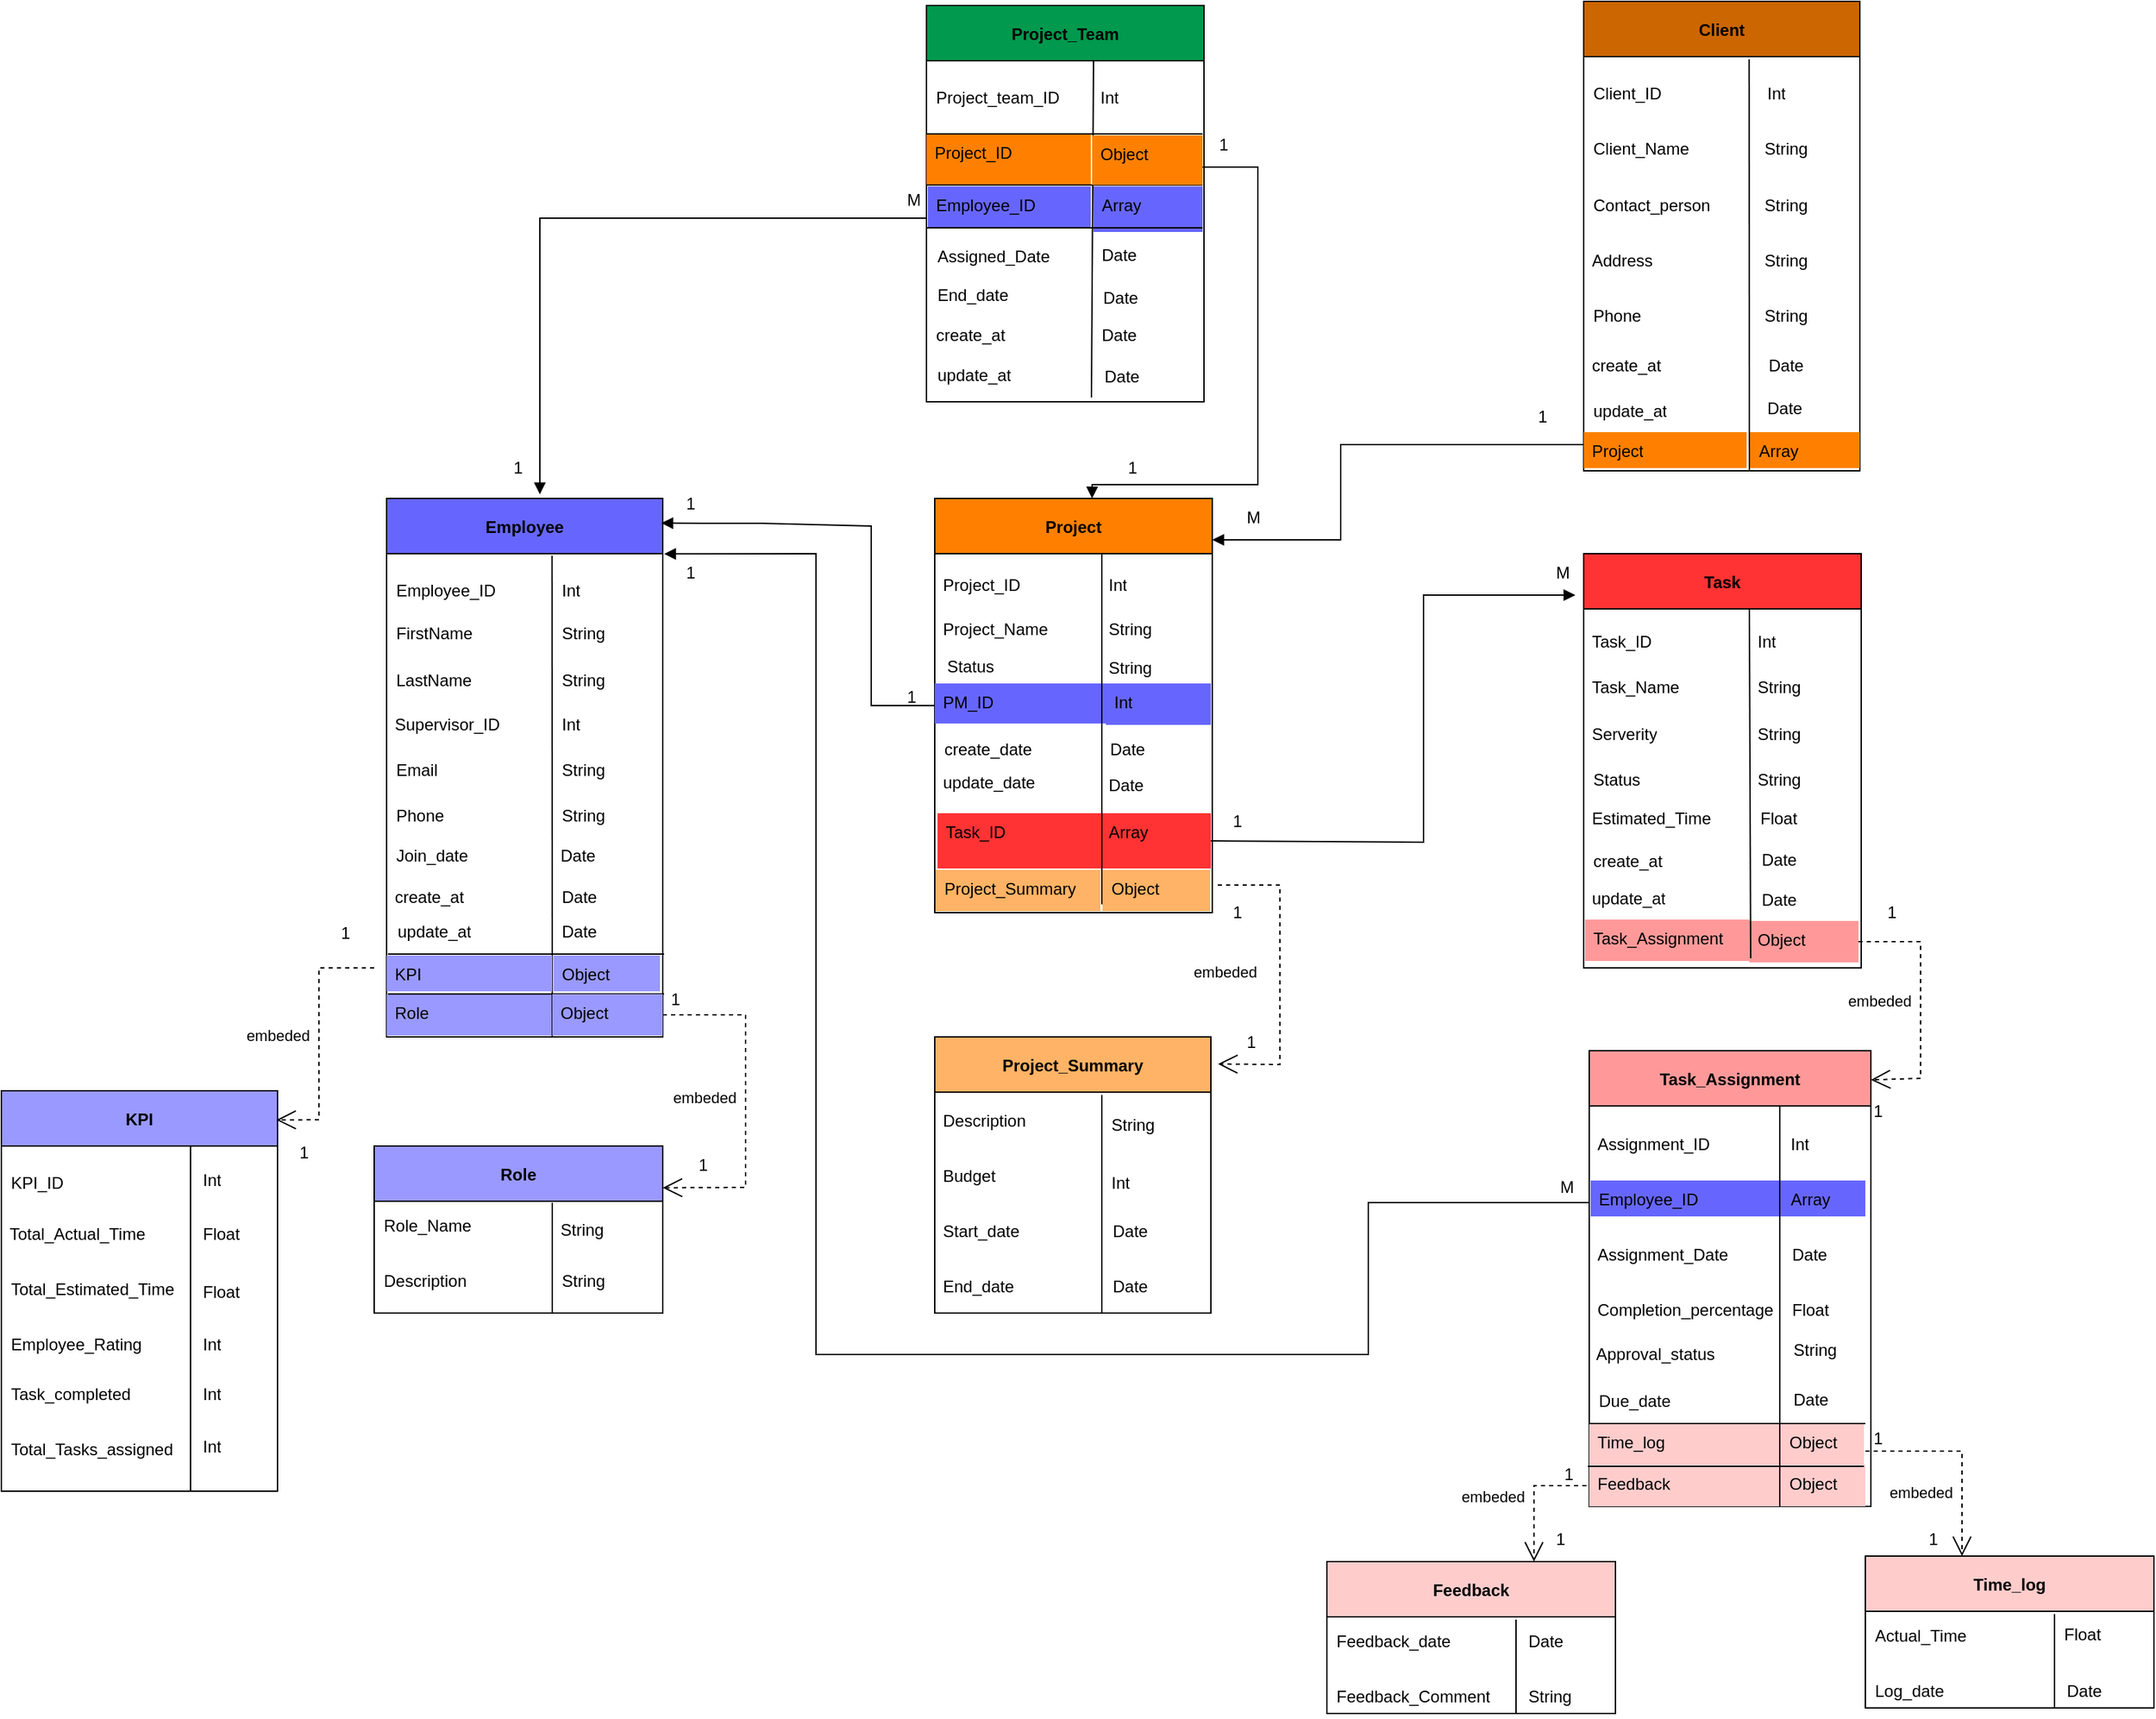 <mxfile version="26.0.16">
  <diagram name="Page-1" id="NRq3GHrlr6Nh1rH2LlKC">
    <mxGraphModel grid="1" page="1" gridSize="10" guides="1" tooltips="1" connect="1" arrows="1" fold="1" pageScale="1" pageWidth="850" pageHeight="1100" math="0" shadow="0">
      <root>
        <mxCell id="0" />
        <mxCell id="1" parent="0" />
        <mxCell id="LIH2WnuuIP5qrIeugnzf-43" value="Task" style="swimlane;fillColor=light-dark(#FF3333,var(--ge-dark-color, #121212));startSize=40;" vertex="1" parent="1">
          <mxGeometry x="356" y="-640" width="201" height="300" as="geometry" />
        </mxCell>
        <mxCell id="LIH2WnuuIP5qrIeugnzf-45" value="Task_Name" style="text;strokeColor=none;fillColor=none;align=left;verticalAlign=top;spacingLeft=4;spacingRight=4;overflow=hidden;rotatable=0;points=[[0,0.5],[1,0.5]];portConstraint=eastwest;whiteSpace=wrap;html=1;" vertex="1" parent="LIH2WnuuIP5qrIeugnzf-43">
          <mxGeometry y="83" width="80" height="26" as="geometry" />
        </mxCell>
        <mxCell id="LIH2WnuuIP5qrIeugnzf-46" value="Serverity" style="text;strokeColor=none;fillColor=none;align=left;verticalAlign=top;spacingLeft=4;spacingRight=4;overflow=hidden;rotatable=0;points=[[0,0.5],[1,0.5]];portConstraint=eastwest;whiteSpace=wrap;html=1;" vertex="1" parent="LIH2WnuuIP5qrIeugnzf-43">
          <mxGeometry y="117" width="80" height="26" as="geometry" />
        </mxCell>
        <mxCell id="LIH2WnuuIP5qrIeugnzf-47" value="Status" style="text;strokeColor=none;fillColor=none;align=left;verticalAlign=top;spacingLeft=4;spacingRight=4;overflow=hidden;rotatable=0;points=[[0,0.5],[1,0.5]];portConstraint=eastwest;whiteSpace=wrap;html=1;" vertex="1" parent="LIH2WnuuIP5qrIeugnzf-43">
          <mxGeometry x="1" y="150" width="80" height="26" as="geometry" />
        </mxCell>
        <mxCell id="LIH2WnuuIP5qrIeugnzf-48" value="Estimated_Time" style="text;strokeColor=none;fillColor=none;align=left;verticalAlign=top;spacingLeft=4;spacingRight=4;overflow=hidden;rotatable=0;points=[[0,0.5],[1,0.5]];portConstraint=eastwest;whiteSpace=wrap;html=1;" vertex="1" parent="LIH2WnuuIP5qrIeugnzf-43">
          <mxGeometry y="178" width="120" height="26" as="geometry" />
        </mxCell>
        <mxCell id="LIH2WnuuIP5qrIeugnzf-52" value="Object" style="text;strokeColor=none;fillColor=#FF9999;align=left;verticalAlign=top;spacingLeft=4;spacingRight=4;overflow=hidden;rotatable=0;points=[[0,0.5],[1,0.5]];portConstraint=eastwest;whiteSpace=wrap;html=1;" vertex="1" parent="LIH2WnuuIP5qrIeugnzf-43">
          <mxGeometry x="120" y="266" width="79" height="30" as="geometry" />
        </mxCell>
        <mxCell id="LIH2WnuuIP5qrIeugnzf-190" value="Task_ID" style="text;strokeColor=none;fillColor=none;align=left;verticalAlign=top;spacingLeft=4;spacingRight=4;overflow=hidden;rotatable=0;points=[[0,0.5],[1,0.5]];portConstraint=eastwest;whiteSpace=wrap;html=1;" vertex="1" parent="LIH2WnuuIP5qrIeugnzf-43">
          <mxGeometry y="50" width="80" height="26" as="geometry" />
        </mxCell>
        <mxCell id="LIH2WnuuIP5qrIeugnzf-236" value="Int" style="text;strokeColor=none;fillColor=none;align=left;verticalAlign=top;spacingLeft=4;spacingRight=4;overflow=hidden;rotatable=0;points=[[0,0.5],[1,0.5]];portConstraint=eastwest;whiteSpace=wrap;html=1;" vertex="1" parent="LIH2WnuuIP5qrIeugnzf-43">
          <mxGeometry x="120" y="50" width="44.5" height="26" as="geometry" />
        </mxCell>
        <mxCell id="Rqi-fr4D4mHZzR1DRXAW-7" value="String" style="text;strokeColor=none;fillColor=none;align=left;verticalAlign=top;spacingLeft=4;spacingRight=4;overflow=hidden;rotatable=0;points=[[0,0.5],[1,0.5]];portConstraint=eastwest;whiteSpace=wrap;html=1;" vertex="1" parent="LIH2WnuuIP5qrIeugnzf-43">
          <mxGeometry x="120" y="83" width="81" height="26" as="geometry" />
        </mxCell>
        <mxCell id="Rqi-fr4D4mHZzR1DRXAW-8" value="String" style="text;strokeColor=none;fillColor=none;align=left;verticalAlign=top;spacingLeft=4;spacingRight=4;overflow=hidden;rotatable=0;points=[[0,0.5],[1,0.5]];portConstraint=eastwest;whiteSpace=wrap;html=1;" vertex="1" parent="LIH2WnuuIP5qrIeugnzf-43">
          <mxGeometry x="120" y="117" width="81" height="26" as="geometry" />
        </mxCell>
        <mxCell id="Rqi-fr4D4mHZzR1DRXAW-9" value="String" style="text;strokeColor=none;fillColor=none;align=left;verticalAlign=top;spacingLeft=4;spacingRight=4;overflow=hidden;rotatable=0;points=[[0,0.5],[1,0.5]];portConstraint=eastwest;whiteSpace=wrap;html=1;" vertex="1" parent="LIH2WnuuIP5qrIeugnzf-43">
          <mxGeometry x="120" y="150" width="81" height="26" as="geometry" />
        </mxCell>
        <mxCell id="Rqi-fr4D4mHZzR1DRXAW-34" value="Float" style="text;strokeColor=none;fillColor=none;align=left;verticalAlign=top;spacingLeft=4;spacingRight=4;overflow=hidden;rotatable=0;points=[[0,0.5],[1,0.5]];portConstraint=eastwest;whiteSpace=wrap;html=1;" vertex="1" parent="LIH2WnuuIP5qrIeugnzf-43">
          <mxGeometry x="122.25" y="178" width="40" height="26" as="geometry" />
        </mxCell>
        <mxCell id="BjBpJX-8BuaDXUs7vQdQ-13" value="create_at" style="text;strokeColor=none;fillColor=none;align=left;verticalAlign=top;spacingLeft=4;spacingRight=4;overflow=hidden;rotatable=0;points=[[0,0.5],[1,0.5]];portConstraint=eastwest;whiteSpace=wrap;html=1;" vertex="1" parent="LIH2WnuuIP5qrIeugnzf-43">
          <mxGeometry x="1" y="209" width="129.23" height="28" as="geometry" />
        </mxCell>
        <mxCell id="BjBpJX-8BuaDXUs7vQdQ-14" value="Date" style="text;strokeColor=none;fillColor=none;align=left;verticalAlign=top;spacingLeft=4;spacingRight=4;overflow=hidden;rotatable=0;points=[[0,0.5],[1,0.5]];portConstraint=eastwest;whiteSpace=wrap;html=1;" vertex="1" parent="LIH2WnuuIP5qrIeugnzf-43">
          <mxGeometry x="123" y="208" width="69" height="26" as="geometry" />
        </mxCell>
        <mxCell id="BjBpJX-8BuaDXUs7vQdQ-15" value="update_at" style="text;strokeColor=none;fillColor=none;align=left;verticalAlign=top;spacingLeft=4;spacingRight=4;overflow=hidden;rotatable=0;points=[[0,0.5],[1,0.5]];portConstraint=eastwest;whiteSpace=wrap;html=1;" vertex="1" parent="LIH2WnuuIP5qrIeugnzf-43">
          <mxGeometry y="236" width="121" height="26" as="geometry" />
        </mxCell>
        <mxCell id="BjBpJX-8BuaDXUs7vQdQ-16" value="Date" style="text;strokeColor=none;fillColor=none;align=left;verticalAlign=top;spacingLeft=4;spacingRight=4;overflow=hidden;rotatable=0;points=[[0,0.5],[1,0.5]];portConstraint=eastwest;whiteSpace=wrap;html=1;" vertex="1" parent="LIH2WnuuIP5qrIeugnzf-43">
          <mxGeometry x="123" y="237" width="69" height="26" as="geometry" />
        </mxCell>
        <mxCell id="LIH2WnuuIP5qrIeugnzf-49" value="Task_Assignment" style="text;strokeColor=none;fillColor=#FF9999;align=left;verticalAlign=top;spacingLeft=4;spacingRight=4;overflow=hidden;rotatable=0;points=[[0,0.5],[1,0.5]];portConstraint=eastwest;whiteSpace=wrap;html=1;" vertex="1" parent="1">
          <mxGeometry x="357" y="-375" width="119" height="30" as="geometry" />
        </mxCell>
        <mxCell id="LIH2WnuuIP5qrIeugnzf-50" value="" style="endArrow=none;html=1;rounded=0;exitX=1.008;exitY=0.933;exitDx=0;exitDy=0;exitPerimeter=0;" edge="1" parent="1" source="LIH2WnuuIP5qrIeugnzf-49">
          <mxGeometry width="50" height="50" relative="1" as="geometry">
            <mxPoint x="476" y="-390" as="sourcePoint" />
            <mxPoint x="476" y="-600" as="targetPoint" />
          </mxGeometry>
        </mxCell>
        <mxCell id="LIH2WnuuIP5qrIeugnzf-53" value="Task_Assignment" style="swimlane;fillColor=light-dark(#FF9999,var(--ge-dark-color, #121212));startSize=40;" vertex="1" parent="1">
          <mxGeometry x="360" y="-280" width="204" height="330" as="geometry" />
        </mxCell>
        <mxCell id="LIH2WnuuIP5qrIeugnzf-55" value="Assignment_ID" style="text;strokeColor=none;fillColor=none;align=left;verticalAlign=top;spacingLeft=4;spacingRight=4;overflow=hidden;rotatable=0;points=[[0,0.5],[1,0.5]];portConstraint=eastwest;whiteSpace=wrap;html=1;" vertex="1" parent="LIH2WnuuIP5qrIeugnzf-53">
          <mxGeometry y="54" width="110" height="26" as="geometry" />
        </mxCell>
        <mxCell id="LIH2WnuuIP5qrIeugnzf-56" value="Employee_ID" style="text;strokeColor=none;fillColor=#6666FF;align=left;verticalAlign=top;spacingLeft=4;spacingRight=4;overflow=hidden;rotatable=0;points=[[0,0.5],[1,0.5]];portConstraint=eastwest;whiteSpace=wrap;html=1;" vertex="1" parent="LIH2WnuuIP5qrIeugnzf-53">
          <mxGeometry x="1" y="94" width="139" height="26" as="geometry" />
        </mxCell>
        <mxCell id="LIH2WnuuIP5qrIeugnzf-57" value="Assignment_Date" style="text;strokeColor=none;fillColor=none;align=left;verticalAlign=top;spacingLeft=4;spacingRight=4;overflow=hidden;rotatable=0;points=[[0,0.5],[1,0.5]];portConstraint=eastwest;whiteSpace=wrap;html=1;" vertex="1" parent="LIH2WnuuIP5qrIeugnzf-53">
          <mxGeometry y="134" width="110" height="26" as="geometry" />
        </mxCell>
        <mxCell id="LIH2WnuuIP5qrIeugnzf-58" value="Completion_percentage" style="text;strokeColor=none;fillColor=none;align=left;verticalAlign=top;spacingLeft=4;spacingRight=4;overflow=hidden;rotatable=0;points=[[0,0.5],[1,0.5]];portConstraint=eastwest;whiteSpace=wrap;html=1;" vertex="1" parent="LIH2WnuuIP5qrIeugnzf-53">
          <mxGeometry y="174" width="170" height="26" as="geometry" />
        </mxCell>
        <mxCell id="LIH2WnuuIP5qrIeugnzf-74" value="Approval_status" style="text;strokeColor=none;fillColor=none;align=left;verticalAlign=top;spacingLeft=4;spacingRight=4;overflow=hidden;rotatable=0;points=[[0,0.5],[1,0.5]];portConstraint=eastwest;whiteSpace=wrap;html=1;" vertex="1" parent="LIH2WnuuIP5qrIeugnzf-53">
          <mxGeometry x="-1" y="206" width="141" height="26" as="geometry" />
        </mxCell>
        <mxCell id="LIH2WnuuIP5qrIeugnzf-60" value="Feedback" style="text;strokeColor=none;fillColor=#FFCCCC;align=left;verticalAlign=top;spacingLeft=4;spacingRight=4;overflow=hidden;rotatable=0;points=[[0,0.5],[1,0.5]];portConstraint=eastwest;whiteSpace=wrap;html=1;" vertex="1" parent="LIH2WnuuIP5qrIeugnzf-53">
          <mxGeometry y="300" width="139" height="30" as="geometry" />
        </mxCell>
        <mxCell id="LIH2WnuuIP5qrIeugnzf-59" value="Object" style="text;strokeColor=none;fillColor=#FFCCCC;align=left;verticalAlign=top;spacingLeft=4;spacingRight=4;overflow=hidden;rotatable=0;points=[[0,0.5],[1,0.5]];portConstraint=eastwest;whiteSpace=wrap;html=1;" vertex="1" parent="LIH2WnuuIP5qrIeugnzf-53">
          <mxGeometry x="139" y="300" width="61" height="30" as="geometry" />
        </mxCell>
        <mxCell id="LIH2WnuuIP5qrIeugnzf-69" value="Time_log" style="text;strokeColor=none;fillColor=#FFCCCC;align=left;verticalAlign=top;spacingLeft=4;spacingRight=4;overflow=hidden;rotatable=0;points=[[0,0.5],[1,0.5]];portConstraint=eastwest;whiteSpace=wrap;html=1;" vertex="1" parent="LIH2WnuuIP5qrIeugnzf-53">
          <mxGeometry y="270" width="139" height="30" as="geometry" />
        </mxCell>
        <mxCell id="LIH2WnuuIP5qrIeugnzf-70" value="Object" style="text;strokeColor=none;fillColor=#FFCCCC;align=left;verticalAlign=top;spacingLeft=4;spacingRight=4;overflow=hidden;rotatable=0;points=[[0,0.5],[1,0.5]];portConstraint=eastwest;whiteSpace=wrap;html=1;" vertex="1" parent="LIH2WnuuIP5qrIeugnzf-53">
          <mxGeometry x="139" y="270" width="60" height="30" as="geometry" />
        </mxCell>
        <mxCell id="LIH2WnuuIP5qrIeugnzf-62" value="" style="endArrow=none;html=1;rounded=0;" edge="1" parent="LIH2WnuuIP5qrIeugnzf-53">
          <mxGeometry width="50" height="50" relative="1" as="geometry">
            <mxPoint x="-1" y="301" as="sourcePoint" />
            <mxPoint x="199" y="301" as="targetPoint" />
          </mxGeometry>
        </mxCell>
        <mxCell id="LIH2WnuuIP5qrIeugnzf-71" value="" style="endArrow=none;html=1;rounded=0;" edge="1" parent="LIH2WnuuIP5qrIeugnzf-53">
          <mxGeometry width="50" height="50" relative="1" as="geometry">
            <mxPoint y="270" as="sourcePoint" />
            <mxPoint x="200" y="270" as="targetPoint" />
          </mxGeometry>
        </mxCell>
        <mxCell id="LIH2WnuuIP5qrIeugnzf-238" value="Int" style="text;strokeColor=none;fillColor=none;align=left;verticalAlign=top;spacingLeft=4;spacingRight=4;overflow=hidden;rotatable=0;points=[[0,0.5],[1,0.5]];portConstraint=eastwest;whiteSpace=wrap;html=1;" vertex="1" parent="LIH2WnuuIP5qrIeugnzf-53">
          <mxGeometry x="140" y="54" width="44.5" height="26" as="geometry" />
        </mxCell>
        <mxCell id="LIH2WnuuIP5qrIeugnzf-239" value="Array" style="text;strokeColor=none;fillColor=#6666FF;align=left;verticalAlign=top;spacingLeft=4;spacingRight=4;overflow=hidden;rotatable=0;points=[[0,0.5],[1,0.5]];portConstraint=eastwest;whiteSpace=wrap;html=1;" vertex="1" parent="LIH2WnuuIP5qrIeugnzf-53">
          <mxGeometry x="140" y="94" width="60" height="26" as="geometry" />
        </mxCell>
        <mxCell id="Rqi-fr4D4mHZzR1DRXAW-10" value="String" style="text;strokeColor=none;fillColor=none;align=left;verticalAlign=top;spacingLeft=4;spacingRight=4;overflow=hidden;rotatable=0;points=[[0,0.5],[1,0.5]];portConstraint=eastwest;whiteSpace=wrap;html=1;" vertex="1" parent="LIH2WnuuIP5qrIeugnzf-53">
          <mxGeometry x="142" y="203" width="54" height="26" as="geometry" />
        </mxCell>
        <mxCell id="Rqi-fr4D4mHZzR1DRXAW-26" value="Date" style="text;strokeColor=none;fillColor=none;align=left;verticalAlign=top;spacingLeft=4;spacingRight=4;overflow=hidden;rotatable=0;points=[[0,0.5],[1,0.5]];portConstraint=eastwest;whiteSpace=wrap;html=1;" vertex="1" parent="LIH2WnuuIP5qrIeugnzf-53">
          <mxGeometry x="141" y="134" width="64" height="26" as="geometry" />
        </mxCell>
        <mxCell id="Rqi-fr4D4mHZzR1DRXAW-28" value="Float" style="text;strokeColor=none;fillColor=none;align=left;verticalAlign=top;spacingLeft=4;spacingRight=4;overflow=hidden;rotatable=0;points=[[0,0.5],[1,0.5]];portConstraint=eastwest;whiteSpace=wrap;html=1;" vertex="1" parent="LIH2WnuuIP5qrIeugnzf-53">
          <mxGeometry x="140.5" y="174" width="40" height="26" as="geometry" />
        </mxCell>
        <mxCell id="LXrIM6IL3QqaLGw6Vt4J-1" value="Due_date" style="text;strokeColor=none;fillColor=none;align=left;verticalAlign=top;spacingLeft=4;spacingRight=4;overflow=hidden;rotatable=0;points=[[0,0.5],[1,0.5]];portConstraint=eastwest;whiteSpace=wrap;html=1;" vertex="1" parent="LIH2WnuuIP5qrIeugnzf-53">
          <mxGeometry x="0.89" y="240" width="129.23" height="28" as="geometry" />
        </mxCell>
        <mxCell id="LXrIM6IL3QqaLGw6Vt4J-2" value="Date" style="text;strokeColor=none;fillColor=none;align=left;verticalAlign=top;spacingLeft=4;spacingRight=4;overflow=hidden;rotatable=0;points=[[0,0.5],[1,0.5]];portConstraint=eastwest;whiteSpace=wrap;html=1;" vertex="1" parent="LIH2WnuuIP5qrIeugnzf-53">
          <mxGeometry x="142" y="239" width="64" height="26" as="geometry" />
        </mxCell>
        <mxCell id="LIH2WnuuIP5qrIeugnzf-61" value="" style="endArrow=none;html=1;rounded=0;" edge="1" parent="1">
          <mxGeometry width="50" height="50" relative="1" as="geometry">
            <mxPoint x="498" y="50" as="sourcePoint" />
            <mxPoint x="498" y="-240" as="targetPoint" />
          </mxGeometry>
        </mxCell>
        <mxCell id="LIH2WnuuIP5qrIeugnzf-64" value="embeded" style="endArrow=open;endSize=12;dashed=1;html=1;rounded=0;exitX=1;exitY=0.5;exitDx=0;exitDy=0;entryX=1;entryY=0.064;entryDx=0;entryDy=0;entryPerimeter=0;" edge="1" parent="1" source="LIH2WnuuIP5qrIeugnzf-52" target="LIH2WnuuIP5qrIeugnzf-53">
          <mxGeometry x="-0.02" y="-30" width="160" relative="1" as="geometry">
            <mxPoint x="440" y="-280" as="sourcePoint" />
            <mxPoint x="570" y="-260" as="targetPoint" />
            <Array as="points">
              <mxPoint x="600" y="-359" />
              <mxPoint x="600" y="-260" />
            </Array>
            <mxPoint as="offset" />
          </mxGeometry>
        </mxCell>
        <mxCell id="LIH2WnuuIP5qrIeugnzf-66" value="1" style="text;strokeColor=none;fillColor=none;align=left;verticalAlign=top;spacingLeft=4;spacingRight=4;overflow=hidden;rotatable=0;points=[[0,0.5],[1,0.5]];portConstraint=eastwest;whiteSpace=wrap;html=1;" vertex="1" parent="1">
          <mxGeometry x="570" y="-394" width="20" height="26" as="geometry" />
        </mxCell>
        <mxCell id="LIH2WnuuIP5qrIeugnzf-67" value="1" style="text;strokeColor=none;fillColor=none;align=left;verticalAlign=top;spacingLeft=4;spacingRight=4;overflow=hidden;rotatable=0;points=[[0,0.5],[1,0.5]];portConstraint=eastwest;whiteSpace=wrap;html=1;" vertex="1" parent="1">
          <mxGeometry x="560" y="-250" width="20" height="26" as="geometry" />
        </mxCell>
        <mxCell id="LIH2WnuuIP5qrIeugnzf-75" value="Feedback" style="swimlane;fillColor=light-dark(#FFCCCC,var(--ge-dark-color, #121212));startSize=40;" vertex="1" parent="1">
          <mxGeometry x="170" y="90" width="209" height="110" as="geometry" />
        </mxCell>
        <mxCell id="LIH2WnuuIP5qrIeugnzf-76" value="Feedback_date" style="text;strokeColor=none;fillColor=none;align=left;verticalAlign=top;spacingLeft=4;spacingRight=4;overflow=hidden;rotatable=0;points=[[0,0.5],[1,0.5]];portConstraint=eastwest;whiteSpace=wrap;html=1;" vertex="1" parent="LIH2WnuuIP5qrIeugnzf-75">
          <mxGeometry x="1" y="44" width="109" height="26" as="geometry" />
        </mxCell>
        <mxCell id="LIH2WnuuIP5qrIeugnzf-77" value="Feedback_Comment" style="text;strokeColor=none;fillColor=none;align=left;verticalAlign=top;spacingLeft=4;spacingRight=4;overflow=hidden;rotatable=0;points=[[0,0.5],[1,0.5]];portConstraint=eastwest;whiteSpace=wrap;html=1;" vertex="1" parent="LIH2WnuuIP5qrIeugnzf-75">
          <mxGeometry x="1" y="84" width="139" height="26" as="geometry" />
        </mxCell>
        <mxCell id="LIH2WnuuIP5qrIeugnzf-88" value="Date" style="text;strokeColor=none;fillColor=none;align=left;verticalAlign=top;spacingLeft=4;spacingRight=4;overflow=hidden;rotatable=0;points=[[0,0.5],[1,0.5]];portConstraint=eastwest;whiteSpace=wrap;html=1;" vertex="1" parent="LIH2WnuuIP5qrIeugnzf-75">
          <mxGeometry x="140" y="44" width="69" height="26" as="geometry" />
        </mxCell>
        <mxCell id="LIH2WnuuIP5qrIeugnzf-90" value="String" style="text;strokeColor=none;fillColor=none;align=left;verticalAlign=top;spacingLeft=4;spacingRight=4;overflow=hidden;rotatable=0;points=[[0,0.5],[1,0.5]];portConstraint=eastwest;whiteSpace=wrap;html=1;" vertex="1" parent="LIH2WnuuIP5qrIeugnzf-75">
          <mxGeometry x="140" y="84" width="69" height="26" as="geometry" />
        </mxCell>
        <mxCell id="LIH2WnuuIP5qrIeugnzf-84" value="" style="endArrow=none;html=1;rounded=0;" edge="1" parent="1">
          <mxGeometry width="50" height="50" relative="1" as="geometry">
            <mxPoint x="307" y="200" as="sourcePoint" />
            <mxPoint x="307" y="132" as="targetPoint" />
          </mxGeometry>
        </mxCell>
        <mxCell id="LIH2WnuuIP5qrIeugnzf-86" value="embeded" style="endArrow=open;endSize=12;dashed=1;html=1;rounded=0;" edge="1" parent="1">
          <mxGeometry x="-0.02" y="-30" width="160" relative="1" as="geometry">
            <mxPoint x="358" y="35" as="sourcePoint" />
            <mxPoint x="320" y="90" as="targetPoint" />
            <Array as="points">
              <mxPoint x="320" y="35" />
            </Array>
            <mxPoint as="offset" />
          </mxGeometry>
        </mxCell>
        <mxCell id="LIH2WnuuIP5qrIeugnzf-91" value="1" style="text;strokeColor=none;fillColor=none;align=left;verticalAlign=top;spacingLeft=4;spacingRight=4;overflow=hidden;rotatable=0;points=[[0,0.5],[1,0.5]];portConstraint=eastwest;whiteSpace=wrap;html=1;" vertex="1" parent="1">
          <mxGeometry x="336" y="13" width="20" height="26" as="geometry" />
        </mxCell>
        <mxCell id="LIH2WnuuIP5qrIeugnzf-92" value="1" style="text;strokeColor=none;fillColor=none;align=left;verticalAlign=top;spacingLeft=4;spacingRight=4;overflow=hidden;rotatable=0;points=[[0,0.5],[1,0.5]];portConstraint=eastwest;whiteSpace=wrap;html=1;" vertex="1" parent="1">
          <mxGeometry x="330" y="60" width="20" height="26" as="geometry" />
        </mxCell>
        <mxCell id="LIH2WnuuIP5qrIeugnzf-93" value="Time_log" style="swimlane;fillColor=light-dark(#FFCCCC,var(--ge-dark-color, #121212));startSize=40;" vertex="1" parent="1">
          <mxGeometry x="560" y="86" width="209" height="110" as="geometry" />
        </mxCell>
        <mxCell id="LIH2WnuuIP5qrIeugnzf-94" value="Actual_Time" style="text;strokeColor=none;fillColor=none;align=left;verticalAlign=top;spacingLeft=4;spacingRight=4;overflow=hidden;rotatable=0;points=[[0,0.5],[1,0.5]];portConstraint=eastwest;whiteSpace=wrap;html=1;" vertex="1" parent="LIH2WnuuIP5qrIeugnzf-93">
          <mxGeometry x="1" y="44" width="109" height="26" as="geometry" />
        </mxCell>
        <mxCell id="LIH2WnuuIP5qrIeugnzf-95" value="Log_date" style="text;strokeColor=none;fillColor=none;align=left;verticalAlign=top;spacingLeft=4;spacingRight=4;overflow=hidden;rotatable=0;points=[[0,0.5],[1,0.5]];portConstraint=eastwest;whiteSpace=wrap;html=1;" vertex="1" parent="LIH2WnuuIP5qrIeugnzf-93">
          <mxGeometry x="1" y="84" width="139" height="26" as="geometry" />
        </mxCell>
        <mxCell id="LIH2WnuuIP5qrIeugnzf-96" value="Date" style="text;strokeColor=none;fillColor=none;align=left;verticalAlign=top;spacingLeft=4;spacingRight=4;overflow=hidden;rotatable=0;points=[[0,0.5],[1,0.5]];portConstraint=eastwest;whiteSpace=wrap;html=1;" vertex="1" parent="LIH2WnuuIP5qrIeugnzf-93">
          <mxGeometry x="140" y="84" width="69" height="26" as="geometry" />
        </mxCell>
        <mxCell id="Rqi-fr4D4mHZzR1DRXAW-29" value="Float" style="text;strokeColor=none;fillColor=none;align=left;verticalAlign=top;spacingLeft=4;spacingRight=4;overflow=hidden;rotatable=0;points=[[0,0.5],[1,0.5]];portConstraint=eastwest;whiteSpace=wrap;html=1;" vertex="1" parent="LIH2WnuuIP5qrIeugnzf-93">
          <mxGeometry x="138" y="43" width="40" height="26" as="geometry" />
        </mxCell>
        <mxCell id="LIH2WnuuIP5qrIeugnzf-98" value="" style="endArrow=none;html=1;rounded=0;" edge="1" parent="1">
          <mxGeometry width="50" height="50" relative="1" as="geometry">
            <mxPoint x="697" y="196" as="sourcePoint" />
            <mxPoint x="697" y="128" as="targetPoint" />
          </mxGeometry>
        </mxCell>
        <mxCell id="LIH2WnuuIP5qrIeugnzf-99" value="embeded" style="endArrow=open;endSize=12;dashed=1;html=1;rounded=0;" edge="1" parent="1">
          <mxGeometry x="0.37" y="-30" width="160" relative="1" as="geometry">
            <mxPoint x="560" y="10" as="sourcePoint" />
            <mxPoint x="630" y="86" as="targetPoint" />
            <Array as="points">
              <mxPoint x="600" y="10" />
              <mxPoint x="630" y="10" />
            </Array>
            <mxPoint as="offset" />
          </mxGeometry>
        </mxCell>
        <mxCell id="LIH2WnuuIP5qrIeugnzf-100" value="1" style="text;strokeColor=none;fillColor=none;align=left;verticalAlign=top;spacingLeft=4;spacingRight=4;overflow=hidden;rotatable=0;points=[[0,0.5],[1,0.5]];portConstraint=eastwest;whiteSpace=wrap;html=1;" vertex="1" parent="1">
          <mxGeometry x="600" y="60" width="20" height="26" as="geometry" />
        </mxCell>
        <mxCell id="LIH2WnuuIP5qrIeugnzf-101" value="1" style="text;strokeColor=none;fillColor=none;align=left;verticalAlign=top;spacingLeft=4;spacingRight=4;overflow=hidden;rotatable=0;points=[[0,0.5],[1,0.5]];portConstraint=eastwest;whiteSpace=wrap;html=1;" vertex="1" parent="1">
          <mxGeometry x="560" y="-13" width="20" height="26" as="geometry" />
        </mxCell>
        <mxCell id="LIH2WnuuIP5qrIeugnzf-102" value="Project" style="swimlane;fillColor=light-dark(#FF8000,var(--ge-dark-color, #121212));startSize=40;" vertex="1" parent="1">
          <mxGeometry x="-114" y="-680" width="201" height="300" as="geometry" />
        </mxCell>
        <mxCell id="LIH2WnuuIP5qrIeugnzf-103" value="Project_ID" style="text;strokeColor=none;fillColor=none;align=left;verticalAlign=top;spacingLeft=4;spacingRight=4;overflow=hidden;rotatable=0;points=[[0,0.5],[1,0.5]];portConstraint=eastwest;whiteSpace=wrap;html=1;" vertex="1" parent="LIH2WnuuIP5qrIeugnzf-102">
          <mxGeometry y="49" width="99" height="26" as="geometry" />
        </mxCell>
        <mxCell id="LIH2WnuuIP5qrIeugnzf-104" value="Project_Name" style="text;strokeColor=none;fillColor=none;align=left;verticalAlign=top;spacingLeft=4;spacingRight=4;overflow=hidden;rotatable=0;points=[[0,0.5],[1,0.5]];portConstraint=eastwest;whiteSpace=wrap;html=1;" vertex="1" parent="LIH2WnuuIP5qrIeugnzf-102">
          <mxGeometry y="81" width="109" height="26" as="geometry" />
        </mxCell>
        <mxCell id="LIH2WnuuIP5qrIeugnzf-136" value="Object" style="text;strokeColor=none;fillColor=#FFB366;align=left;verticalAlign=top;spacingLeft=4;spacingRight=4;overflow=hidden;rotatable=0;points=[[0,0.5],[1,0.5]];portConstraint=eastwest;whiteSpace=wrap;html=1;" vertex="1" parent="LIH2WnuuIP5qrIeugnzf-102">
          <mxGeometry x="121.5" y="269" width="78" height="30" as="geometry" />
        </mxCell>
        <mxCell id="LIH2WnuuIP5qrIeugnzf-135" value="Project_Summary" style="text;strokeColor=none;fillColor=#FFB366;align=left;verticalAlign=top;spacingLeft=4;spacingRight=4;overflow=hidden;rotatable=0;points=[[0,0.5],[1,0.5]];portConstraint=eastwest;whiteSpace=wrap;html=1;" vertex="1" parent="LIH2WnuuIP5qrIeugnzf-102">
          <mxGeometry x="0.5" y="269" width="119.5" height="30" as="geometry" />
        </mxCell>
        <mxCell id="LIH2WnuuIP5qrIeugnzf-44" value="Task_ID" style="text;strokeColor=none;fillColor=#FF3333;align=left;verticalAlign=top;spacingLeft=4;spacingRight=4;overflow=hidden;rotatable=0;points=[[0,0.5],[1,0.5]];portConstraint=eastwest;whiteSpace=wrap;html=1;" vertex="1" parent="LIH2WnuuIP5qrIeugnzf-102">
          <mxGeometry x="2" y="228" width="118" height="40" as="geometry" />
        </mxCell>
        <mxCell id="LIH2WnuuIP5qrIeugnzf-185" value="Array" style="text;strokeColor=none;fillColor=#FF3333;align=left;verticalAlign=top;spacingLeft=4;spacingRight=4;overflow=hidden;rotatable=0;points=[[0,0.5],[1,0.5]];portConstraint=eastwest;whiteSpace=wrap;html=1;" vertex="1" parent="LIH2WnuuIP5qrIeugnzf-102">
          <mxGeometry x="120" y="228" width="80" height="40" as="geometry" />
        </mxCell>
        <mxCell id="LIH2WnuuIP5qrIeugnzf-106" value="Status" style="text;strokeColor=none;fillColor=none;align=left;verticalAlign=top;spacingLeft=4;spacingRight=4;overflow=hidden;rotatable=0;points=[[0,0.5],[1,0.5]];portConstraint=eastwest;whiteSpace=wrap;html=1;" vertex="1" parent="LIH2WnuuIP5qrIeugnzf-102">
          <mxGeometry x="3" y="108" width="80" height="26" as="geometry" />
        </mxCell>
        <mxCell id="LIH2WnuuIP5qrIeugnzf-235" value="Int" style="text;strokeColor=none;fillColor=none;align=left;verticalAlign=top;spacingLeft=4;spacingRight=4;overflow=hidden;rotatable=0;points=[[0,0.5],[1,0.5]];portConstraint=eastwest;whiteSpace=wrap;html=1;" vertex="1" parent="LIH2WnuuIP5qrIeugnzf-102">
          <mxGeometry x="119.5" y="49" width="81" height="26" as="geometry" />
        </mxCell>
        <mxCell id="BjBpJX-8BuaDXUs7vQdQ-9" value="create_date" style="text;strokeColor=none;fillColor=none;align=left;verticalAlign=top;spacingLeft=4;spacingRight=4;overflow=hidden;rotatable=0;points=[[0,0.5],[1,0.5]];portConstraint=eastwest;whiteSpace=wrap;html=1;" vertex="1" parent="LIH2WnuuIP5qrIeugnzf-102">
          <mxGeometry x="1" y="168" width="120" height="26" as="geometry" />
        </mxCell>
        <mxCell id="BjBpJX-8BuaDXUs7vQdQ-10" value="Date" style="text;strokeColor=none;fillColor=none;align=left;verticalAlign=top;spacingLeft=4;spacingRight=4;overflow=hidden;rotatable=0;points=[[0,0.5],[1,0.5]];portConstraint=eastwest;whiteSpace=wrap;html=1;" vertex="1" parent="LIH2WnuuIP5qrIeugnzf-102">
          <mxGeometry x="121" y="168" width="69" height="26" as="geometry" />
        </mxCell>
        <mxCell id="BjBpJX-8BuaDXUs7vQdQ-11" value="update_date" style="text;strokeColor=none;fillColor=none;align=left;verticalAlign=top;spacingLeft=4;spacingRight=4;overflow=hidden;rotatable=0;points=[[0,0.5],[1,0.5]];portConstraint=eastwest;whiteSpace=wrap;html=1;" vertex="1" parent="LIH2WnuuIP5qrIeugnzf-102">
          <mxGeometry y="192" width="121" height="26" as="geometry" />
        </mxCell>
        <mxCell id="BjBpJX-8BuaDXUs7vQdQ-12" value="Date" style="text;strokeColor=none;fillColor=none;align=left;verticalAlign=top;spacingLeft=4;spacingRight=4;overflow=hidden;rotatable=0;points=[[0,0.5],[1,0.5]];portConstraint=eastwest;whiteSpace=wrap;html=1;" vertex="1" parent="LIH2WnuuIP5qrIeugnzf-102">
          <mxGeometry x="120" y="194" width="66.35" height="25" as="geometry" />
        </mxCell>
        <mxCell id="Rqi-fr4D4mHZzR1DRXAW-5" value="String" style="text;strokeColor=none;fillColor=none;align=left;verticalAlign=top;spacingLeft=4;spacingRight=4;overflow=hidden;rotatable=0;points=[[0,0.5],[1,0.5]];portConstraint=eastwest;whiteSpace=wrap;html=1;" vertex="1" parent="LIH2WnuuIP5qrIeugnzf-102">
          <mxGeometry x="120" y="81" width="81" height="26" as="geometry" />
        </mxCell>
        <mxCell id="Rqi-fr4D4mHZzR1DRXAW-6" value="String" style="text;strokeColor=none;fillColor=none;align=left;verticalAlign=top;spacingLeft=4;spacingRight=4;overflow=hidden;rotatable=0;points=[[0,0.5],[1,0.5]];portConstraint=eastwest;whiteSpace=wrap;html=1;" vertex="1" parent="LIH2WnuuIP5qrIeugnzf-102">
          <mxGeometry x="119.5" y="109" width="76.5" height="26" as="geometry" />
        </mxCell>
        <mxCell id="LIH2WnuuIP5qrIeugnzf-229" value="Int" style="text;strokeColor=none;fillColor=#6666FF;align=left;verticalAlign=top;spacingLeft=4;spacingRight=4;overflow=hidden;rotatable=0;points=[[0,0.5],[1,0.5]];portConstraint=eastwest;whiteSpace=wrap;html=1;" vertex="1" parent="LIH2WnuuIP5qrIeugnzf-102">
          <mxGeometry x="124" y="134" width="76" height="30" as="geometry" />
        </mxCell>
        <mxCell id="LIH2WnuuIP5qrIeugnzf-180" value="PM_ID" style="text;strokeColor=none;fillColor=#6666FF;align=left;verticalAlign=top;spacingLeft=4;spacingRight=4;overflow=hidden;rotatable=0;points=[[0,0.5],[1,0.5]];portConstraint=eastwest;whiteSpace=wrap;html=1;" vertex="1" parent="LIH2WnuuIP5qrIeugnzf-102">
          <mxGeometry y="134" width="130" height="29" as="geometry" />
        </mxCell>
        <mxCell id="LIH2WnuuIP5qrIeugnzf-110" value="Employee" style="swimlane;fillColor=light-dark(#6666FF,var(--ge-dark-color, #121212));startSize=40;" vertex="1" parent="1">
          <mxGeometry x="-511" y="-680" width="200" height="390" as="geometry" />
        </mxCell>
        <mxCell id="LIH2WnuuIP5qrIeugnzf-111" value="Employee_ID" style="text;strokeColor=none;fillColor=none;align=left;verticalAlign=top;spacingLeft=4;spacingRight=4;overflow=hidden;rotatable=0;points=[[0,0.5],[1,0.5]];portConstraint=eastwest;whiteSpace=wrap;html=1;" vertex="1" parent="LIH2WnuuIP5qrIeugnzf-110">
          <mxGeometry x="1" y="53" width="109" height="26" as="geometry" />
        </mxCell>
        <mxCell id="LIH2WnuuIP5qrIeugnzf-112" value="FirstName" style="text;strokeColor=none;fillColor=none;align=left;verticalAlign=top;spacingLeft=4;spacingRight=4;overflow=hidden;rotatable=0;points=[[0,0.5],[1,0.5]];portConstraint=eastwest;whiteSpace=wrap;html=1;" vertex="1" parent="LIH2WnuuIP5qrIeugnzf-110">
          <mxGeometry x="1" y="84" width="80" height="26" as="geometry" />
        </mxCell>
        <mxCell id="LIH2WnuuIP5qrIeugnzf-113" value="Supervisor_ID" style="text;strokeColor=none;fillColor=none;align=left;verticalAlign=top;spacingLeft=4;spacingRight=4;overflow=hidden;rotatable=0;points=[[0,0.5],[1,0.5]];portConstraint=eastwest;whiteSpace=wrap;html=1;" vertex="1" parent="LIH2WnuuIP5qrIeugnzf-110">
          <mxGeometry y="150" width="100" height="26" as="geometry" />
        </mxCell>
        <mxCell id="LIH2WnuuIP5qrIeugnzf-114" value="Email" style="text;strokeColor=none;fillColor=none;align=left;verticalAlign=top;spacingLeft=4;spacingRight=4;overflow=hidden;rotatable=0;points=[[0,0.5],[1,0.5]];portConstraint=eastwest;whiteSpace=wrap;html=1;" vertex="1" parent="LIH2WnuuIP5qrIeugnzf-110">
          <mxGeometry x="1" y="183" width="80" height="26" as="geometry" />
        </mxCell>
        <mxCell id="LIH2WnuuIP5qrIeugnzf-115" value="Phone" style="text;strokeColor=none;fillColor=none;align=left;verticalAlign=top;spacingLeft=4;spacingRight=4;overflow=hidden;rotatable=0;points=[[0,0.5],[1,0.5]];portConstraint=eastwest;whiteSpace=wrap;html=1;" vertex="1" parent="LIH2WnuuIP5qrIeugnzf-110">
          <mxGeometry x="1" y="216" width="120" height="26" as="geometry" />
        </mxCell>
        <mxCell id="LIH2WnuuIP5qrIeugnzf-117" value="LastName" style="text;strokeColor=none;fillColor=none;align=left;verticalAlign=top;spacingLeft=4;spacingRight=4;overflow=hidden;rotatable=0;points=[[0,0.5],[1,0.5]];portConstraint=eastwest;whiteSpace=wrap;html=1;" vertex="1" parent="LIH2WnuuIP5qrIeugnzf-110">
          <mxGeometry x="1" y="118" width="80" height="26" as="geometry" />
        </mxCell>
        <mxCell id="LIH2WnuuIP5qrIeugnzf-146" value="Join_date" style="text;strokeColor=none;fillColor=none;align=left;verticalAlign=top;spacingLeft=4;spacingRight=4;overflow=hidden;rotatable=0;points=[[0,0.5],[1,0.5]];portConstraint=eastwest;whiteSpace=wrap;html=1;" vertex="1" parent="LIH2WnuuIP5qrIeugnzf-110">
          <mxGeometry x="1" y="245" width="120" height="26" as="geometry" />
        </mxCell>
        <mxCell id="LIH2WnuuIP5qrIeugnzf-147" value="Role" style="text;strokeColor=none;fillColor=#9999FF;align=left;verticalAlign=top;spacingLeft=4;spacingRight=4;overflow=hidden;rotatable=0;points=[[0,0.5],[1,0.5]];portConstraint=eastwest;whiteSpace=wrap;html=1;" vertex="1" parent="LIH2WnuuIP5qrIeugnzf-110">
          <mxGeometry y="359" width="120" height="30" as="geometry" />
        </mxCell>
        <mxCell id="LIH2WnuuIP5qrIeugnzf-148" value="" style="endArrow=none;html=1;rounded=0;" edge="1" parent="LIH2WnuuIP5qrIeugnzf-110">
          <mxGeometry width="50" height="50" relative="1" as="geometry">
            <mxPoint x="120" y="390" as="sourcePoint" />
            <mxPoint x="119.82" y="41.5" as="targetPoint" />
          </mxGeometry>
        </mxCell>
        <mxCell id="LIH2WnuuIP5qrIeugnzf-150" value="" style="endArrow=none;html=1;rounded=0;" edge="1" parent="LIH2WnuuIP5qrIeugnzf-110">
          <mxGeometry width="50" height="50" relative="1" as="geometry">
            <mxPoint x="1" y="358.82" as="sourcePoint" />
            <mxPoint x="201" y="358.82" as="targetPoint" />
          </mxGeometry>
        </mxCell>
        <mxCell id="LIH2WnuuIP5qrIeugnzf-151" value="Object" style="text;strokeColor=none;fillColor=#9999FF;align=left;verticalAlign=top;spacingLeft=4;spacingRight=4;overflow=hidden;rotatable=0;points=[[0,0.5],[1,0.5]];portConstraint=eastwest;whiteSpace=wrap;html=1;" vertex="1" parent="LIH2WnuuIP5qrIeugnzf-110">
          <mxGeometry x="120" y="359" width="80" height="30" as="geometry" />
        </mxCell>
        <mxCell id="LIH2WnuuIP5qrIeugnzf-205" value="" style="endArrow=none;html=1;rounded=0;" edge="1" parent="LIH2WnuuIP5qrIeugnzf-110">
          <mxGeometry width="50" height="50" relative="1" as="geometry">
            <mxPoint x="1" y="330.0" as="sourcePoint" />
            <mxPoint x="201" y="330.0" as="targetPoint" />
          </mxGeometry>
        </mxCell>
        <mxCell id="Rqi-fr4D4mHZzR1DRXAW-15" value="String" style="text;strokeColor=none;fillColor=none;align=left;verticalAlign=top;spacingLeft=4;spacingRight=4;overflow=hidden;rotatable=0;points=[[0,0.5],[1,0.5]];portConstraint=eastwest;whiteSpace=wrap;html=1;" vertex="1" parent="LIH2WnuuIP5qrIeugnzf-110">
          <mxGeometry x="121" y="84" width="54" height="26" as="geometry" />
        </mxCell>
        <mxCell id="Rqi-fr4D4mHZzR1DRXAW-16" value="String" style="text;strokeColor=none;fillColor=none;align=left;verticalAlign=top;spacingLeft=4;spacingRight=4;overflow=hidden;rotatable=0;points=[[0,0.5],[1,0.5]];portConstraint=eastwest;whiteSpace=wrap;html=1;" vertex="1" parent="LIH2WnuuIP5qrIeugnzf-110">
          <mxGeometry x="121" y="118" width="54" height="26" as="geometry" />
        </mxCell>
        <mxCell id="Rqi-fr4D4mHZzR1DRXAW-17" value="String" style="text;strokeColor=none;fillColor=none;align=left;verticalAlign=top;spacingLeft=4;spacingRight=4;overflow=hidden;rotatable=0;points=[[0,0.5],[1,0.5]];portConstraint=eastwest;whiteSpace=wrap;html=1;" vertex="1" parent="LIH2WnuuIP5qrIeugnzf-110">
          <mxGeometry x="121" y="183" width="54" height="26" as="geometry" />
        </mxCell>
        <mxCell id="Rqi-fr4D4mHZzR1DRXAW-18" value="Date" style="text;strokeColor=none;fillColor=none;align=left;verticalAlign=top;spacingLeft=4;spacingRight=4;overflow=hidden;rotatable=0;points=[[0,0.5],[1,0.5]];portConstraint=eastwest;whiteSpace=wrap;html=1;" vertex="1" parent="LIH2WnuuIP5qrIeugnzf-110">
          <mxGeometry x="120" y="245" width="69" height="26" as="geometry" />
        </mxCell>
        <mxCell id="Rqi-fr4D4mHZzR1DRXAW-19" value="Int" style="text;strokeColor=none;fillColor=none;align=left;verticalAlign=top;spacingLeft=4;spacingRight=4;overflow=hidden;rotatable=0;points=[[0,0.5],[1,0.5]];portConstraint=eastwest;whiteSpace=wrap;html=1;" vertex="1" parent="LIH2WnuuIP5qrIeugnzf-110">
          <mxGeometry x="121" y="53" width="40" height="26" as="geometry" />
        </mxCell>
        <mxCell id="Rqi-fr4D4mHZzR1DRXAW-20" value="Int" style="text;strokeColor=none;fillColor=none;align=left;verticalAlign=top;spacingLeft=4;spacingRight=4;overflow=hidden;rotatable=0;points=[[0,0.5],[1,0.5]];portConstraint=eastwest;whiteSpace=wrap;html=1;" vertex="1" parent="LIH2WnuuIP5qrIeugnzf-110">
          <mxGeometry x="121" y="150" width="40" height="26" as="geometry" />
        </mxCell>
        <mxCell id="Rqi-fr4D4mHZzR1DRXAW-32" value="String" style="text;strokeColor=none;fillColor=none;align=left;verticalAlign=top;spacingLeft=4;spacingRight=4;overflow=hidden;rotatable=0;points=[[0,0.5],[1,0.5]];portConstraint=eastwest;whiteSpace=wrap;html=1;" vertex="1" parent="LIH2WnuuIP5qrIeugnzf-110">
          <mxGeometry x="121" y="216" width="54" height="26" as="geometry" />
        </mxCell>
        <mxCell id="BjBpJX-8BuaDXUs7vQdQ-1" value="create_at" style="text;strokeColor=none;fillColor=none;align=left;verticalAlign=top;spacingLeft=4;spacingRight=4;overflow=hidden;rotatable=0;points=[[0,0.5],[1,0.5]];portConstraint=eastwest;whiteSpace=wrap;html=1;" vertex="1" parent="LIH2WnuuIP5qrIeugnzf-110">
          <mxGeometry y="275" width="120" height="26" as="geometry" />
        </mxCell>
        <mxCell id="BjBpJX-8BuaDXUs7vQdQ-2" value="Date" style="text;strokeColor=none;fillColor=none;align=left;verticalAlign=top;spacingLeft=4;spacingRight=4;overflow=hidden;rotatable=0;points=[[0,0.5],[1,0.5]];portConstraint=eastwest;whiteSpace=wrap;html=1;" vertex="1" parent="LIH2WnuuIP5qrIeugnzf-110">
          <mxGeometry x="121" y="275" width="69" height="26" as="geometry" />
        </mxCell>
        <mxCell id="LIH2WnuuIP5qrIeugnzf-119" value="Project_Summary" style="swimlane;fillColor=light-dark(#FFB366,var(--ge-dark-color, #121212));startSize=40;" vertex="1" parent="1">
          <mxGeometry x="-114" y="-290" width="200" height="200" as="geometry" />
        </mxCell>
        <mxCell id="LIH2WnuuIP5qrIeugnzf-122" value="Budget" style="text;strokeColor=none;fillColor=none;align=left;verticalAlign=top;spacingLeft=4;spacingRight=4;overflow=hidden;rotatable=0;points=[[0,0.5],[1,0.5]];portConstraint=eastwest;whiteSpace=wrap;html=1;" vertex="1" parent="LIH2WnuuIP5qrIeugnzf-119">
          <mxGeometry y="87" width="80" height="26" as="geometry" />
        </mxCell>
        <mxCell id="LIH2WnuuIP5qrIeugnzf-123" value="Start_date" style="text;strokeColor=none;fillColor=none;align=left;verticalAlign=top;spacingLeft=4;spacingRight=4;overflow=hidden;rotatable=0;points=[[0,0.5],[1,0.5]];portConstraint=eastwest;whiteSpace=wrap;html=1;" vertex="1" parent="LIH2WnuuIP5qrIeugnzf-119">
          <mxGeometry y="127" width="80" height="26" as="geometry" />
        </mxCell>
        <mxCell id="LIH2WnuuIP5qrIeugnzf-124" value="Description" style="text;strokeColor=none;fillColor=none;align=left;verticalAlign=top;spacingLeft=4;spacingRight=4;overflow=hidden;rotatable=0;points=[[0,0.5],[1,0.5]];portConstraint=eastwest;whiteSpace=wrap;html=1;" vertex="1" parent="LIH2WnuuIP5qrIeugnzf-119">
          <mxGeometry y="47" width="80" height="26" as="geometry" />
        </mxCell>
        <mxCell id="LIH2WnuuIP5qrIeugnzf-125" value="" style="endArrow=none;html=1;rounded=0;" edge="1" parent="LIH2WnuuIP5qrIeugnzf-119">
          <mxGeometry width="50" height="50" relative="1" as="geometry">
            <mxPoint x="121" y="200" as="sourcePoint" />
            <mxPoint x="121" y="42" as="targetPoint" />
          </mxGeometry>
        </mxCell>
        <mxCell id="LIH2WnuuIP5qrIeugnzf-126" value="End_date" style="text;strokeColor=none;fillColor=none;align=left;verticalAlign=top;spacingLeft=4;spacingRight=4;overflow=hidden;rotatable=0;points=[[0,0.5],[1,0.5]];portConstraint=eastwest;whiteSpace=wrap;html=1;" vertex="1" parent="LIH2WnuuIP5qrIeugnzf-119">
          <mxGeometry y="167" width="80" height="26" as="geometry" />
        </mxCell>
        <mxCell id="LIH2WnuuIP5qrIeugnzf-127" value="Date" style="text;strokeColor=none;fillColor=none;align=left;verticalAlign=top;spacingLeft=4;spacingRight=4;overflow=hidden;rotatable=0;points=[[0,0.5],[1,0.5]];portConstraint=eastwest;whiteSpace=wrap;html=1;" vertex="1" parent="LIH2WnuuIP5qrIeugnzf-119">
          <mxGeometry x="123" y="127" width="69" height="26" as="geometry" />
        </mxCell>
        <mxCell id="LIH2WnuuIP5qrIeugnzf-128" value="Date" style="text;strokeColor=none;fillColor=none;align=left;verticalAlign=top;spacingLeft=4;spacingRight=4;overflow=hidden;rotatable=0;points=[[0,0.5],[1,0.5]];portConstraint=eastwest;whiteSpace=wrap;html=1;" vertex="1" parent="LIH2WnuuIP5qrIeugnzf-119">
          <mxGeometry x="123" y="167" width="69" height="26" as="geometry" />
        </mxCell>
        <mxCell id="LIH2WnuuIP5qrIeugnzf-138" value="Int" style="text;strokeColor=none;fillColor=none;align=left;verticalAlign=top;spacingLeft=4;spacingRight=4;overflow=hidden;rotatable=0;points=[[0,0.5],[1,0.5]];portConstraint=eastwest;whiteSpace=wrap;html=1;" vertex="1" parent="LIH2WnuuIP5qrIeugnzf-119">
          <mxGeometry x="122" y="92" width="69" height="26" as="geometry" />
        </mxCell>
        <mxCell id="LIH2WnuuIP5qrIeugnzf-139" value="String" style="text;strokeColor=none;fillColor=none;align=left;verticalAlign=top;spacingLeft=4;spacingRight=4;overflow=hidden;rotatable=0;points=[[0,0.5],[1,0.5]];portConstraint=eastwest;whiteSpace=wrap;html=1;" vertex="1" parent="LIH2WnuuIP5qrIeugnzf-119">
          <mxGeometry x="122" y="50" width="69" height="26" as="geometry" />
        </mxCell>
        <mxCell id="LIH2WnuuIP5qrIeugnzf-129" value="embeded" style="endArrow=open;endSize=12;dashed=1;html=1;rounded=0;entryX=1.026;entryY=0.098;entryDx=0;entryDy=0;entryPerimeter=0;" edge="1" parent="1" target="LIH2WnuuIP5qrIeugnzf-119">
          <mxGeometry x="-0.023" y="-40" width="160" relative="1" as="geometry">
            <mxPoint x="91" y="-400" as="sourcePoint" />
            <mxPoint x="186" y="-430" as="targetPoint" />
            <Array as="points">
              <mxPoint x="136" y="-400" />
              <mxPoint x="136" y="-270" />
            </Array>
            <mxPoint as="offset" />
          </mxGeometry>
        </mxCell>
        <mxCell id="LIH2WnuuIP5qrIeugnzf-133" value="1" style="text;strokeColor=none;fillColor=none;align=left;verticalAlign=top;spacingLeft=4;spacingRight=4;overflow=hidden;rotatable=0;points=[[0,0.5],[1,0.5]];portConstraint=eastwest;whiteSpace=wrap;html=1;" vertex="1" parent="1">
          <mxGeometry x="106" y="-300" width="20" height="26" as="geometry" />
        </mxCell>
        <mxCell id="LIH2WnuuIP5qrIeugnzf-137" value="1" style="text;strokeColor=none;fillColor=none;align=left;verticalAlign=top;spacingLeft=4;spacingRight=4;overflow=hidden;rotatable=0;points=[[0,0.5],[1,0.5]];portConstraint=eastwest;whiteSpace=wrap;html=1;" vertex="1" parent="1">
          <mxGeometry x="96" y="-394" width="20" height="26" as="geometry" />
        </mxCell>
        <mxCell id="LIH2WnuuIP5qrIeugnzf-140" value="Role" style="swimlane;fillColor=light-dark(#9999FF,var(--ge-dark-color, #121212));startSize=40;" vertex="1" parent="1">
          <mxGeometry x="-520" y="-211" width="209" height="121" as="geometry" />
        </mxCell>
        <mxCell id="LIH2WnuuIP5qrIeugnzf-141" value="Role_Name" style="text;strokeColor=none;fillColor=none;align=left;verticalAlign=top;spacingLeft=4;spacingRight=4;overflow=hidden;rotatable=0;points=[[0,0.5],[1,0.5]];portConstraint=eastwest;whiteSpace=wrap;html=1;" vertex="1" parent="LIH2WnuuIP5qrIeugnzf-140">
          <mxGeometry x="1" y="44" width="109" height="26" as="geometry" />
        </mxCell>
        <mxCell id="LIH2WnuuIP5qrIeugnzf-142" value="Description" style="text;strokeColor=none;fillColor=none;align=left;verticalAlign=top;spacingLeft=4;spacingRight=4;overflow=hidden;rotatable=0;points=[[0,0.5],[1,0.5]];portConstraint=eastwest;whiteSpace=wrap;html=1;" vertex="1" parent="LIH2WnuuIP5qrIeugnzf-140">
          <mxGeometry x="1" y="84" width="139" height="26" as="geometry" />
        </mxCell>
        <mxCell id="LIH2WnuuIP5qrIeugnzf-144" value="String" style="text;strokeColor=none;fillColor=none;align=left;verticalAlign=top;spacingLeft=4;spacingRight=4;overflow=hidden;rotatable=0;points=[[0,0.5],[1,0.5]];portConstraint=eastwest;whiteSpace=wrap;html=1;" vertex="1" parent="LIH2WnuuIP5qrIeugnzf-140">
          <mxGeometry x="130" y="84" width="69" height="26" as="geometry" />
        </mxCell>
        <mxCell id="LIH2WnuuIP5qrIeugnzf-169" value="String" style="text;strokeColor=none;fillColor=none;align=left;verticalAlign=top;spacingLeft=4;spacingRight=4;overflow=hidden;rotatable=0;points=[[0,0.5],[1,0.5]];portConstraint=eastwest;whiteSpace=wrap;html=1;" vertex="1" parent="LIH2WnuuIP5qrIeugnzf-140">
          <mxGeometry x="129" y="46.5" width="69" height="26" as="geometry" />
        </mxCell>
        <mxCell id="LIH2WnuuIP5qrIeugnzf-149" value="" style="endArrow=none;html=1;rounded=0;" edge="1" parent="1">
          <mxGeometry width="50" height="50" relative="1" as="geometry">
            <mxPoint x="-391" y="-90" as="sourcePoint" />
            <mxPoint x="-391" y="-170" as="targetPoint" />
          </mxGeometry>
        </mxCell>
        <mxCell id="LIH2WnuuIP5qrIeugnzf-152" value="embeded" style="endArrow=open;endSize=12;dashed=1;html=1;rounded=0;entryX=1;entryY=0.25;entryDx=0;entryDy=0;exitX=1;exitY=0.5;exitDx=0;exitDy=0;" edge="1" parent="1" source="LIH2WnuuIP5qrIeugnzf-151" target="LIH2WnuuIP5qrIeugnzf-140">
          <mxGeometry x="-0.02" y="-30" width="160" relative="1" as="geometry">
            <mxPoint x="-250" y="-340" as="sourcePoint" />
            <mxPoint x="-121" y="90" as="targetPoint" />
            <Array as="points">
              <mxPoint x="-251" y="-306" />
              <mxPoint x="-251" y="-181" />
            </Array>
            <mxPoint as="offset" />
          </mxGeometry>
        </mxCell>
        <mxCell id="LIH2WnuuIP5qrIeugnzf-153" value="Client" style="swimlane;fillColor=light-dark(#CC6600,var(--ge-dark-color, #121212));startSize=40;" vertex="1" parent="1">
          <mxGeometry x="356" y="-1040" width="200" height="340" as="geometry" />
        </mxCell>
        <mxCell id="LIH2WnuuIP5qrIeugnzf-154" value="Client_ID" style="text;strokeColor=none;fillColor=none;align=left;verticalAlign=top;spacingLeft=4;spacingRight=4;overflow=hidden;rotatable=0;points=[[0,0.5],[1,0.5]];portConstraint=eastwest;whiteSpace=wrap;html=1;" vertex="1" parent="LIH2WnuuIP5qrIeugnzf-153">
          <mxGeometry x="1" y="53" width="99" height="26" as="geometry" />
        </mxCell>
        <mxCell id="LIH2WnuuIP5qrIeugnzf-155" value="Client_Name" style="text;strokeColor=none;fillColor=none;align=left;verticalAlign=top;spacingLeft=4;spacingRight=4;overflow=hidden;rotatable=0;points=[[0,0.5],[1,0.5]];portConstraint=eastwest;whiteSpace=wrap;html=1;" vertex="1" parent="LIH2WnuuIP5qrIeugnzf-153">
          <mxGeometry x="1" y="93" width="109" height="26" as="geometry" />
        </mxCell>
        <mxCell id="LIH2WnuuIP5qrIeugnzf-156" value="Address" style="text;strokeColor=none;fillColor=none;align=left;verticalAlign=top;spacingLeft=4;spacingRight=4;overflow=hidden;rotatable=0;points=[[0,0.5],[1,0.5]];portConstraint=eastwest;whiteSpace=wrap;html=1;" vertex="1" parent="LIH2WnuuIP5qrIeugnzf-153">
          <mxGeometry y="174" width="80" height="26" as="geometry" />
        </mxCell>
        <mxCell id="LIH2WnuuIP5qrIeugnzf-157" value="Phone" style="text;strokeColor=none;fillColor=none;align=left;verticalAlign=top;spacingLeft=4;spacingRight=4;overflow=hidden;rotatable=0;points=[[0,0.5],[1,0.5]];portConstraint=eastwest;whiteSpace=wrap;html=1;" vertex="1" parent="LIH2WnuuIP5qrIeugnzf-153">
          <mxGeometry x="1" y="214" width="80" height="26" as="geometry" />
        </mxCell>
        <mxCell id="LIH2WnuuIP5qrIeugnzf-158" value="Contact_person" style="text;strokeColor=none;fillColor=none;align=left;verticalAlign=top;spacingLeft=4;spacingRight=4;overflow=hidden;rotatable=0;points=[[0,0.5],[1,0.5]];portConstraint=eastwest;whiteSpace=wrap;html=1;" vertex="1" parent="LIH2WnuuIP5qrIeugnzf-153">
          <mxGeometry x="1" y="134" width="99" height="26" as="geometry" />
        </mxCell>
        <mxCell id="LIH2WnuuIP5qrIeugnzf-172" value="Project" style="text;strokeColor=none;fillColor=#FF8000;align=left;verticalAlign=top;spacingLeft=4;spacingRight=4;overflow=hidden;rotatable=0;points=[[0,0.5],[1,0.5]];portConstraint=eastwest;whiteSpace=wrap;html=1;" vertex="1" parent="LIH2WnuuIP5qrIeugnzf-153">
          <mxGeometry y="312" width="118" height="26" as="geometry" />
        </mxCell>
        <mxCell id="LIH2WnuuIP5qrIeugnzf-176" value="Array" style="text;strokeColor=none;fillColor=#FF8000;align=left;verticalAlign=top;spacingLeft=4;spacingRight=4;overflow=hidden;rotatable=0;points=[[0,0.5],[1,0.5]];portConstraint=eastwest;whiteSpace=wrap;html=1;" vertex="1" parent="LIH2WnuuIP5qrIeugnzf-153">
          <mxGeometry x="120.5" y="312" width="79.5" height="26" as="geometry" />
        </mxCell>
        <mxCell id="LIH2WnuuIP5qrIeugnzf-159" value="" style="endArrow=none;html=1;rounded=0;" edge="1" parent="LIH2WnuuIP5qrIeugnzf-153">
          <mxGeometry width="50" height="50" relative="1" as="geometry">
            <mxPoint x="120" y="340" as="sourcePoint" />
            <mxPoint x="119.82" y="42" as="targetPoint" />
          </mxGeometry>
        </mxCell>
        <mxCell id="Rqi-fr4D4mHZzR1DRXAW-12" value="String" style="text;strokeColor=none;fillColor=none;align=left;verticalAlign=top;spacingLeft=4;spacingRight=4;overflow=hidden;rotatable=0;points=[[0,0.5],[1,0.5]];portConstraint=eastwest;whiteSpace=wrap;html=1;" vertex="1" parent="LIH2WnuuIP5qrIeugnzf-153">
          <mxGeometry x="125.25" y="93" width="54" height="26" as="geometry" />
        </mxCell>
        <mxCell id="Rqi-fr4D4mHZzR1DRXAW-13" value="String" style="text;strokeColor=none;fillColor=none;align=left;verticalAlign=top;spacingLeft=4;spacingRight=4;overflow=hidden;rotatable=0;points=[[0,0.5],[1,0.5]];portConstraint=eastwest;whiteSpace=wrap;html=1;" vertex="1" parent="LIH2WnuuIP5qrIeugnzf-153">
          <mxGeometry x="125.25" y="134" width="54" height="26" as="geometry" />
        </mxCell>
        <mxCell id="Rqi-fr4D4mHZzR1DRXAW-14" value="String" style="text;strokeColor=none;fillColor=none;align=left;verticalAlign=top;spacingLeft=4;spacingRight=4;overflow=hidden;rotatable=0;points=[[0,0.5],[1,0.5]];portConstraint=eastwest;whiteSpace=wrap;html=1;" vertex="1" parent="LIH2WnuuIP5qrIeugnzf-153">
          <mxGeometry x="125" y="174" width="54" height="26" as="geometry" />
        </mxCell>
        <mxCell id="Rqi-fr4D4mHZzR1DRXAW-33" value="String" style="text;strokeColor=none;fillColor=none;align=left;verticalAlign=top;spacingLeft=4;spacingRight=4;overflow=hidden;rotatable=0;points=[[0,0.5],[1,0.5]];portConstraint=eastwest;whiteSpace=wrap;html=1;" vertex="1" parent="LIH2WnuuIP5qrIeugnzf-153">
          <mxGeometry x="125" y="214" width="54" height="26" as="geometry" />
        </mxCell>
        <mxCell id="BjBpJX-8BuaDXUs7vQdQ-20" value="create_at" style="text;strokeColor=none;fillColor=none;align=left;verticalAlign=top;spacingLeft=4;spacingRight=4;overflow=hidden;rotatable=0;points=[[0,0.5],[1,0.5]];portConstraint=eastwest;whiteSpace=wrap;html=1;" vertex="1" parent="LIH2WnuuIP5qrIeugnzf-153">
          <mxGeometry y="250" width="129.23" height="28" as="geometry" />
        </mxCell>
        <mxCell id="BjBpJX-8BuaDXUs7vQdQ-21" value="Date" style="text;strokeColor=none;fillColor=none;align=left;verticalAlign=top;spacingLeft=4;spacingRight=4;overflow=hidden;rotatable=0;points=[[0,0.5],[1,0.5]];portConstraint=eastwest;whiteSpace=wrap;html=1;" vertex="1" parent="LIH2WnuuIP5qrIeugnzf-153">
          <mxGeometry x="128" y="250" width="69" height="26" as="geometry" />
        </mxCell>
        <mxCell id="BjBpJX-8BuaDXUs7vQdQ-22" value="Date" style="text;strokeColor=none;fillColor=none;align=left;verticalAlign=top;spacingLeft=4;spacingRight=4;overflow=hidden;rotatable=0;points=[[0,0.5],[1,0.5]];portConstraint=eastwest;whiteSpace=wrap;html=1;" vertex="1" parent="LIH2WnuuIP5qrIeugnzf-153">
          <mxGeometry x="127" y="281" width="69" height="26" as="geometry" />
        </mxCell>
        <mxCell id="BjBpJX-8BuaDXUs7vQdQ-23" value="update_at" style="text;strokeColor=none;fillColor=none;align=left;verticalAlign=top;spacingLeft=4;spacingRight=4;overflow=hidden;rotatable=0;points=[[0,0.5],[1,0.5]];portConstraint=eastwest;whiteSpace=wrap;html=1;" vertex="1" parent="LIH2WnuuIP5qrIeugnzf-153">
          <mxGeometry x="1" y="283" width="121" height="26" as="geometry" />
        </mxCell>
        <mxCell id="LIH2WnuuIP5qrIeugnzf-166" value="" style="html=1;verticalAlign=bottom;endArrow=block;curved=0;rounded=0;entryX=1;entryY=0.1;entryDx=0;entryDy=0;entryPerimeter=0;exitX=0;exitY=0.5;exitDx=0;exitDy=0;" edge="1" parent="1" target="LIH2WnuuIP5qrIeugnzf-102">
          <mxGeometry width="80" relative="1" as="geometry">
            <mxPoint x="356" y="-719" as="sourcePoint" />
            <mxPoint x="88.809" y="-624.24" as="targetPoint" />
            <Array as="points">
              <mxPoint x="180" y="-719" />
              <mxPoint x="180" y="-650" />
            </Array>
          </mxGeometry>
        </mxCell>
        <mxCell id="LIH2WnuuIP5qrIeugnzf-167" value="1" style="text;strokeColor=none;fillColor=none;align=left;verticalAlign=top;spacingLeft=4;spacingRight=4;overflow=hidden;rotatable=0;points=[[0,0.5],[1,0.5]];portConstraint=eastwest;whiteSpace=wrap;html=1;" vertex="1" parent="1">
          <mxGeometry x="317" y="-753" width="20" height="26" as="geometry" />
        </mxCell>
        <mxCell id="LIH2WnuuIP5qrIeugnzf-168" value="M" style="text;strokeColor=none;fillColor=none;align=left;verticalAlign=top;spacingLeft=4;spacingRight=4;overflow=hidden;rotatable=0;points=[[0,0.5],[1,0.5]];portConstraint=eastwest;whiteSpace=wrap;html=1;" vertex="1" parent="1">
          <mxGeometry x="105.5" y="-680" width="20" height="26" as="geometry" />
        </mxCell>
        <mxCell id="LIH2WnuuIP5qrIeugnzf-170" value="1" style="text;strokeColor=none;fillColor=none;align=left;verticalAlign=top;spacingLeft=4;spacingRight=4;overflow=hidden;rotatable=0;points=[[0,0.5],[1,0.5]];portConstraint=eastwest;whiteSpace=wrap;html=1;" vertex="1" parent="1">
          <mxGeometry x="-311" y="-331" width="20" height="26" as="geometry" />
        </mxCell>
        <mxCell id="LIH2WnuuIP5qrIeugnzf-171" value="1" style="text;strokeColor=none;fillColor=none;align=left;verticalAlign=top;spacingLeft=4;spacingRight=4;overflow=hidden;rotatable=0;points=[[0,0.5],[1,0.5]];portConstraint=eastwest;whiteSpace=wrap;html=1;" vertex="1" parent="1">
          <mxGeometry x="-291" y="-211" width="20" height="26" as="geometry" />
        </mxCell>
        <mxCell id="LIH2WnuuIP5qrIeugnzf-177" value="Project_Team" style="swimlane;fillColor=light-dark(#00994D,var(--ge-dark-color, #121212));startSize=40;" vertex="1" parent="1">
          <mxGeometry x="-120" y="-1037" width="201" height="287" as="geometry" />
        </mxCell>
        <mxCell id="LIH2WnuuIP5qrIeugnzf-178" value="Project_team_ID" style="text;strokeColor=none;fillColor=none;align=left;verticalAlign=top;spacingLeft=4;spacingRight=4;overflow=hidden;rotatable=0;points=[[0,0.5],[1,0.5]];portConstraint=eastwest;whiteSpace=wrap;html=1;" vertex="1" parent="LIH2WnuuIP5qrIeugnzf-177">
          <mxGeometry x="1" y="53" width="139" height="26" as="geometry" />
        </mxCell>
        <mxCell id="LIH2WnuuIP5qrIeugnzf-179" value="Project_ID" style="text;strokeColor=none;fillColor=#FF8000;align=left;verticalAlign=top;spacingLeft=4;spacingRight=4;overflow=hidden;rotatable=0;points=[[0,0.5],[1,0.5]];portConstraint=eastwest;whiteSpace=wrap;html=1;" vertex="1" parent="LIH2WnuuIP5qrIeugnzf-177">
          <mxGeometry y="93" width="119" height="37" as="geometry" />
        </mxCell>
        <mxCell id="LIH2WnuuIP5qrIeugnzf-181" value="Assigned_Date" style="text;strokeColor=none;fillColor=none;align=left;verticalAlign=top;spacingLeft=4;spacingRight=4;overflow=hidden;rotatable=0;points=[[0,0.5],[1,0.5]];portConstraint=eastwest;whiteSpace=wrap;html=1;" vertex="1" parent="LIH2WnuuIP5qrIeugnzf-177">
          <mxGeometry x="2" y="168" width="119" height="26" as="geometry" />
        </mxCell>
        <mxCell id="LIH2WnuuIP5qrIeugnzf-182" value="End_date" style="text;strokeColor=none;fillColor=none;align=left;verticalAlign=top;spacingLeft=4;spacingRight=4;overflow=hidden;rotatable=0;points=[[0,0.5],[1,0.5]];portConstraint=eastwest;whiteSpace=wrap;html=1;" vertex="1" parent="LIH2WnuuIP5qrIeugnzf-177">
          <mxGeometry x="2" y="196" width="120" height="26" as="geometry" />
        </mxCell>
        <mxCell id="LIH2WnuuIP5qrIeugnzf-184" value="Employee_ID" style="text;strokeColor=none;fillColor=#6666FF;align=left;verticalAlign=top;spacingLeft=4;spacingRight=4;overflow=hidden;rotatable=0;points=[[0,0.5],[1,0.5]];portConstraint=eastwest;whiteSpace=wrap;html=1;" vertex="1" parent="LIH2WnuuIP5qrIeugnzf-177">
          <mxGeometry x="1" y="131" width="118" height="30" as="geometry" />
        </mxCell>
        <mxCell id="LIH2WnuuIP5qrIeugnzf-224" value="" style="endArrow=none;html=1;rounded=0;" edge="1" parent="LIH2WnuuIP5qrIeugnzf-177">
          <mxGeometry width="50" height="50" relative="1" as="geometry">
            <mxPoint y="130" as="sourcePoint" />
            <mxPoint x="200" y="130" as="targetPoint" />
          </mxGeometry>
        </mxCell>
        <mxCell id="LIH2WnuuIP5qrIeugnzf-225" value="" style="endArrow=none;html=1;rounded=0;" edge="1" parent="LIH2WnuuIP5qrIeugnzf-177">
          <mxGeometry width="50" height="50" relative="1" as="geometry">
            <mxPoint y="93" as="sourcePoint" />
            <mxPoint x="200" y="93" as="targetPoint" />
          </mxGeometry>
        </mxCell>
        <mxCell id="LIH2WnuuIP5qrIeugnzf-226" value="" style="endArrow=none;html=1;rounded=0;exitX=0.971;exitY=1.148;exitDx=0;exitDy=0;exitPerimeter=0;" edge="1" parent="LIH2WnuuIP5qrIeugnzf-177" source="BjBpJX-8BuaDXUs7vQdQ-7">
          <mxGeometry width="50" height="50" relative="1" as="geometry">
            <mxPoint x="121" y="270" as="sourcePoint" />
            <mxPoint x="121" y="40" as="targetPoint" />
          </mxGeometry>
        </mxCell>
        <mxCell id="LIH2WnuuIP5qrIeugnzf-227" value="Object" style="text;strokeColor=none;fillColor=#FF8000;align=left;verticalAlign=top;spacingLeft=4;spacingRight=4;overflow=hidden;rotatable=0;points=[[0,0.5],[1,0.5]];portConstraint=eastwest;whiteSpace=wrap;html=1;" vertex="1" parent="LIH2WnuuIP5qrIeugnzf-177">
          <mxGeometry x="120" y="94" width="80" height="36" as="geometry" />
        </mxCell>
        <mxCell id="LIH2WnuuIP5qrIeugnzf-228" value="Array" style="text;strokeColor=none;fillColor=#6666FF;align=left;verticalAlign=top;spacingLeft=4;spacingRight=4;overflow=hidden;rotatable=0;points=[[0,0.5],[1,0.5]];portConstraint=eastwest;whiteSpace=wrap;html=1;" vertex="1" parent="LIH2WnuuIP5qrIeugnzf-177">
          <mxGeometry x="121" y="131" width="79" height="33" as="geometry" />
        </mxCell>
        <mxCell id="LIH2WnuuIP5qrIeugnzf-230" value="Date" style="text;strokeColor=none;fillColor=none;align=left;verticalAlign=top;spacingLeft=4;spacingRight=4;overflow=hidden;rotatable=0;points=[[0,0.5],[1,0.5]];portConstraint=eastwest;whiteSpace=wrap;html=1;" vertex="1" parent="LIH2WnuuIP5qrIeugnzf-177">
          <mxGeometry x="122" y="198" width="69" height="22" as="geometry" />
        </mxCell>
        <mxCell id="LIH2WnuuIP5qrIeugnzf-231" value="Date" style="text;strokeColor=none;fillColor=none;align=left;verticalAlign=top;spacingLeft=4;spacingRight=4;overflow=hidden;rotatable=0;points=[[0,0.5],[1,0.5]];portConstraint=eastwest;whiteSpace=wrap;html=1;" vertex="1" parent="LIH2WnuuIP5qrIeugnzf-177">
          <mxGeometry x="121" y="167" width="69" height="26" as="geometry" />
        </mxCell>
        <mxCell id="LIH2WnuuIP5qrIeugnzf-232" value="Int" style="text;strokeColor=none;fillColor=none;align=left;verticalAlign=top;spacingLeft=4;spacingRight=4;overflow=hidden;rotatable=0;points=[[0,0.5],[1,0.5]];portConstraint=eastwest;whiteSpace=wrap;html=1;" vertex="1" parent="LIH2WnuuIP5qrIeugnzf-177">
          <mxGeometry x="120" y="53" width="81" height="26" as="geometry" />
        </mxCell>
        <mxCell id="LIH2WnuuIP5qrIeugnzf-233" value="" style="endArrow=none;html=1;rounded=0;" edge="1" parent="LIH2WnuuIP5qrIeugnzf-177">
          <mxGeometry width="50" height="50" relative="1" as="geometry">
            <mxPoint y="161" as="sourcePoint" />
            <mxPoint x="200" y="161" as="targetPoint" />
          </mxGeometry>
        </mxCell>
        <mxCell id="BjBpJX-8BuaDXUs7vQdQ-5" value="create_at" style="text;strokeColor=none;fillColor=none;align=left;verticalAlign=top;spacingLeft=4;spacingRight=4;overflow=hidden;rotatable=0;points=[[0,0.5],[1,0.5]];portConstraint=eastwest;whiteSpace=wrap;html=1;" vertex="1" parent="LIH2WnuuIP5qrIeugnzf-177">
          <mxGeometry x="1" y="225" width="120" height="26" as="geometry" />
        </mxCell>
        <mxCell id="BjBpJX-8BuaDXUs7vQdQ-6" value="Date" style="text;strokeColor=none;fillColor=none;align=left;verticalAlign=top;spacingLeft=4;spacingRight=4;overflow=hidden;rotatable=0;points=[[0,0.5],[1,0.5]];portConstraint=eastwest;whiteSpace=wrap;html=1;" vertex="1" parent="LIH2WnuuIP5qrIeugnzf-177">
          <mxGeometry x="121" y="225" width="69" height="26" as="geometry" />
        </mxCell>
        <mxCell id="BjBpJX-8BuaDXUs7vQdQ-7" value="update_at" style="text;strokeColor=none;fillColor=none;align=left;verticalAlign=top;spacingLeft=4;spacingRight=4;overflow=hidden;rotatable=0;points=[[0,0.5],[1,0.5]];portConstraint=eastwest;whiteSpace=wrap;html=1;" vertex="1" parent="LIH2WnuuIP5qrIeugnzf-177">
          <mxGeometry x="2" y="254" width="121" height="26" as="geometry" />
        </mxCell>
        <mxCell id="BjBpJX-8BuaDXUs7vQdQ-8" value="Date" style="text;strokeColor=none;fillColor=none;align=left;verticalAlign=top;spacingLeft=4;spacingRight=4;overflow=hidden;rotatable=0;points=[[0,0.5],[1,0.5]];portConstraint=eastwest;whiteSpace=wrap;html=1;" vertex="1" parent="LIH2WnuuIP5qrIeugnzf-177">
          <mxGeometry x="123" y="255" width="69" height="26" as="geometry" />
        </mxCell>
        <mxCell id="LIH2WnuuIP5qrIeugnzf-118" value="" style="endArrow=none;html=1;rounded=0;entryX=-0.006;entryY=-0.115;entryDx=0;entryDy=0;entryPerimeter=0;" edge="1" parent="1">
          <mxGeometry width="50" height="50" relative="1" as="geometry">
            <mxPoint x="7" y="-386" as="sourcePoint" />
            <mxPoint x="7.014" y="-639.99" as="targetPoint" />
          </mxGeometry>
        </mxCell>
        <mxCell id="LIH2WnuuIP5qrIeugnzf-187" value="" style="html=1;verticalAlign=bottom;endArrow=block;curved=0;rounded=0;exitX=1;exitY=0.5;exitDx=0;exitDy=0;" edge="1" parent="1" source="LIH2WnuuIP5qrIeugnzf-185">
          <mxGeometry width="80" relative="1" as="geometry">
            <mxPoint x="90" y="-420" as="sourcePoint" />
            <mxPoint x="350" y="-610" as="targetPoint" />
            <Array as="points">
              <mxPoint x="240" y="-431" />
              <mxPoint x="240" y="-610" />
            </Array>
          </mxGeometry>
        </mxCell>
        <mxCell id="LIH2WnuuIP5qrIeugnzf-188" value="1" style="text;strokeColor=none;fillColor=none;align=left;verticalAlign=top;spacingLeft=4;spacingRight=4;overflow=hidden;rotatable=0;points=[[0,0.5],[1,0.5]];portConstraint=eastwest;whiteSpace=wrap;html=1;" vertex="1" parent="1">
          <mxGeometry x="96" y="-460" width="20" height="26" as="geometry" />
        </mxCell>
        <mxCell id="LIH2WnuuIP5qrIeugnzf-189" value="M" style="text;strokeColor=none;fillColor=none;align=left;verticalAlign=top;spacingLeft=4;spacingRight=4;overflow=hidden;rotatable=0;points=[[0,0.5],[1,0.5]];portConstraint=eastwest;whiteSpace=wrap;html=1;" vertex="1" parent="1">
          <mxGeometry x="330" y="-640" width="20" height="26" as="geometry" />
        </mxCell>
        <mxCell id="LIH2WnuuIP5qrIeugnzf-191" value="KPI" style="swimlane;fillColor=light-dark(#9999FF,var(--ge-dark-color, #121212));startSize=40;" vertex="1" parent="1">
          <mxGeometry x="-790" y="-251" width="200" height="290" as="geometry" />
        </mxCell>
        <mxCell id="LIH2WnuuIP5qrIeugnzf-192" value="KPI_ID" style="text;strokeColor=none;fillColor=none;align=left;verticalAlign=top;spacingLeft=4;spacingRight=4;overflow=hidden;rotatable=0;points=[[0,0.5],[1,0.5]];portConstraint=eastwest;whiteSpace=wrap;html=1;" vertex="1" parent="LIH2WnuuIP5qrIeugnzf-191">
          <mxGeometry x="1" y="53" width="60" height="26" as="geometry" />
        </mxCell>
        <mxCell id="LIH2WnuuIP5qrIeugnzf-194" value="Total_Actual_Time" style="text;strokeColor=none;fillColor=none;align=left;verticalAlign=top;spacingLeft=4;spacingRight=4;overflow=hidden;rotatable=0;points=[[0,0.5],[1,0.5]];portConstraint=eastwest;whiteSpace=wrap;html=1;" vertex="1" parent="LIH2WnuuIP5qrIeugnzf-191">
          <mxGeometry y="90" width="110" height="26" as="geometry" />
        </mxCell>
        <mxCell id="LIH2WnuuIP5qrIeugnzf-195" value="Total_Estimated_Time" style="text;strokeColor=none;fillColor=none;align=left;verticalAlign=top;spacingLeft=4;spacingRight=4;overflow=hidden;rotatable=0;points=[[0,0.5],[1,0.5]];portConstraint=eastwest;whiteSpace=wrap;html=1;" vertex="1" parent="LIH2WnuuIP5qrIeugnzf-191">
          <mxGeometry x="1" y="130" width="139" height="26" as="geometry" />
        </mxCell>
        <mxCell id="LIH2WnuuIP5qrIeugnzf-196" value="Employee_Rating" style="text;strokeColor=none;fillColor=none;align=left;verticalAlign=top;spacingLeft=4;spacingRight=4;overflow=hidden;rotatable=0;points=[[0,0.5],[1,0.5]];portConstraint=eastwest;whiteSpace=wrap;html=1;" vertex="1" parent="LIH2WnuuIP5qrIeugnzf-191">
          <mxGeometry x="1" y="170" width="120" height="26" as="geometry" />
        </mxCell>
        <mxCell id="LIH2WnuuIP5qrIeugnzf-199" value="Task_completed" style="text;strokeColor=none;fillColor=none;align=left;verticalAlign=top;spacingLeft=4;spacingRight=4;overflow=hidden;rotatable=0;points=[[0,0.5],[1,0.5]];portConstraint=eastwest;whiteSpace=wrap;html=1;" vertex="1" parent="LIH2WnuuIP5qrIeugnzf-191">
          <mxGeometry x="1" y="206" width="120" height="26" as="geometry" />
        </mxCell>
        <mxCell id="LIH2WnuuIP5qrIeugnzf-200" value="Total_Tasks_assigned" style="text;strokeColor=none;fillColor=none;align=left;verticalAlign=top;spacingLeft=4;spacingRight=4;overflow=hidden;rotatable=0;points=[[0,0.5],[1,0.5]];portConstraint=eastwest;whiteSpace=wrap;html=1;" vertex="1" parent="LIH2WnuuIP5qrIeugnzf-191">
          <mxGeometry x="1" y="246" width="129" height="24" as="geometry" />
        </mxCell>
        <mxCell id="Rqi-fr4D4mHZzR1DRXAW-22" value="Int" style="text;strokeColor=none;fillColor=none;align=left;verticalAlign=top;spacingLeft=4;spacingRight=4;overflow=hidden;rotatable=0;points=[[0,0.5],[1,0.5]];portConstraint=eastwest;whiteSpace=wrap;html=1;" vertex="1" parent="LIH2WnuuIP5qrIeugnzf-191">
          <mxGeometry x="140" y="170" width="40" height="26" as="geometry" />
        </mxCell>
        <mxCell id="Rqi-fr4D4mHZzR1DRXAW-23" value="Int" style="text;strokeColor=none;fillColor=none;align=left;verticalAlign=top;spacingLeft=4;spacingRight=4;overflow=hidden;rotatable=0;points=[[0,0.5],[1,0.5]];portConstraint=eastwest;whiteSpace=wrap;html=1;" vertex="1" parent="LIH2WnuuIP5qrIeugnzf-191">
          <mxGeometry x="140" y="206" width="40" height="26" as="geometry" />
        </mxCell>
        <mxCell id="Rqi-fr4D4mHZzR1DRXAW-24" value="Int" style="text;strokeColor=none;fillColor=none;align=left;verticalAlign=top;spacingLeft=4;spacingRight=4;overflow=hidden;rotatable=0;points=[[0,0.5],[1,0.5]];portConstraint=eastwest;whiteSpace=wrap;html=1;" vertex="1" parent="LIH2WnuuIP5qrIeugnzf-191">
          <mxGeometry x="140" y="244" width="40" height="26" as="geometry" />
        </mxCell>
        <mxCell id="Rqi-fr4D4mHZzR1DRXAW-25" value="Int" style="text;strokeColor=none;fillColor=none;align=left;verticalAlign=top;spacingLeft=4;spacingRight=4;overflow=hidden;rotatable=0;points=[[0,0.5],[1,0.5]];portConstraint=eastwest;whiteSpace=wrap;html=1;" vertex="1" parent="LIH2WnuuIP5qrIeugnzf-191">
          <mxGeometry x="140" y="51" width="40" height="26" as="geometry" />
        </mxCell>
        <mxCell id="Rqi-fr4D4mHZzR1DRXAW-30" value="Float" style="text;strokeColor=none;fillColor=none;align=left;verticalAlign=top;spacingLeft=4;spacingRight=4;overflow=hidden;rotatable=0;points=[[0,0.5],[1,0.5]];portConstraint=eastwest;whiteSpace=wrap;html=1;" vertex="1" parent="LIH2WnuuIP5qrIeugnzf-191">
          <mxGeometry x="140" y="132" width="40" height="26" as="geometry" />
        </mxCell>
        <mxCell id="Rqi-fr4D4mHZzR1DRXAW-31" value="Float" style="text;strokeColor=none;fillColor=none;align=left;verticalAlign=top;spacingLeft=4;spacingRight=4;overflow=hidden;rotatable=0;points=[[0,0.5],[1,0.5]];portConstraint=eastwest;whiteSpace=wrap;html=1;" vertex="1" parent="LIH2WnuuIP5qrIeugnzf-191">
          <mxGeometry x="140" y="90" width="40" height="26" as="geometry" />
        </mxCell>
        <mxCell id="LIH2WnuuIP5qrIeugnzf-203" value="KPI" style="text;strokeColor=none;fillColor=#9999FF;align=left;verticalAlign=top;spacingLeft=4;spacingRight=4;overflow=hidden;rotatable=0;points=[[0,0.5],[1,0.5]];portConstraint=eastwest;whiteSpace=wrap;html=1;" vertex="1" parent="1">
          <mxGeometry x="-511" y="-349" width="120" height="26" as="geometry" />
        </mxCell>
        <mxCell id="LIH2WnuuIP5qrIeugnzf-206" value="embeded" style="endArrow=open;endSize=12;dashed=1;html=1;rounded=0;entryX=0.996;entryY=0.073;entryDx=0;entryDy=0;entryPerimeter=0;" edge="1" parent="1" target="LIH2WnuuIP5qrIeugnzf-191">
          <mxGeometry x="-0.02" y="-30" width="160" relative="1" as="geometry">
            <mxPoint x="-520" y="-340" as="sourcePoint" />
            <mxPoint x="-620" y="-273.5" as="targetPoint" />
            <Array as="points">
              <mxPoint x="-560" y="-340" />
              <mxPoint x="-560" y="-230" />
            </Array>
            <mxPoint as="offset" />
          </mxGeometry>
        </mxCell>
        <mxCell id="LIH2WnuuIP5qrIeugnzf-202" value="" style="endArrow=none;html=1;rounded=0;" edge="1" parent="1">
          <mxGeometry width="50" height="50" relative="1" as="geometry">
            <mxPoint x="-653" y="39" as="sourcePoint" />
            <mxPoint x="-653" y="-211" as="targetPoint" />
          </mxGeometry>
        </mxCell>
        <mxCell id="LIH2WnuuIP5qrIeugnzf-204" value="Object" style="text;strokeColor=none;fillColor=#9999FF;align=left;verticalAlign=top;spacingLeft=4;spacingRight=4;overflow=hidden;rotatable=0;points=[[0,0.5],[1,0.5]];portConstraint=eastwest;whiteSpace=wrap;html=1;" vertex="1" parent="1">
          <mxGeometry x="-390" y="-349" width="77" height="26" as="geometry" />
        </mxCell>
        <mxCell id="LIH2WnuuIP5qrIeugnzf-207" value="1" style="text;strokeColor=none;fillColor=none;align=left;verticalAlign=top;spacingLeft=4;spacingRight=4;overflow=hidden;rotatable=0;points=[[0,0.5],[1,0.5]];portConstraint=eastwest;whiteSpace=wrap;html=1;" vertex="1" parent="1">
          <mxGeometry x="-550" y="-379" width="20" height="26" as="geometry" />
        </mxCell>
        <mxCell id="LIH2WnuuIP5qrIeugnzf-208" value="1" style="text;strokeColor=none;fillColor=none;align=left;verticalAlign=top;spacingLeft=4;spacingRight=4;overflow=hidden;rotatable=0;points=[[0,0.5],[1,0.5]];portConstraint=eastwest;whiteSpace=wrap;html=1;" vertex="1" parent="1">
          <mxGeometry x="-580" y="-220" width="20" height="26" as="geometry" />
        </mxCell>
        <mxCell id="LIH2WnuuIP5qrIeugnzf-211" value="" style="html=1;verticalAlign=bottom;endArrow=block;curved=0;rounded=0;entryX=0.567;entryY=0;entryDx=0;entryDy=0;entryPerimeter=0;" edge="1" parent="1" target="LIH2WnuuIP5qrIeugnzf-102">
          <mxGeometry width="80" relative="1" as="geometry">
            <mxPoint x="80" y="-920" as="sourcePoint" />
            <mxPoint x="-120" y="-600" as="targetPoint" />
            <Array as="points">
              <mxPoint x="120" y="-920" />
              <mxPoint x="120" y="-740" />
              <mxPoint x="120" y="-690" />
              <mxPoint x="60" y="-690" />
              <mxPoint y="-690" />
            </Array>
          </mxGeometry>
        </mxCell>
        <mxCell id="LIH2WnuuIP5qrIeugnzf-212" value="1" style="text;strokeColor=none;fillColor=none;align=left;verticalAlign=top;spacingLeft=4;spacingRight=4;overflow=hidden;rotatable=0;points=[[0,0.5],[1,0.5]];portConstraint=eastwest;whiteSpace=wrap;html=1;" vertex="1" parent="1">
          <mxGeometry x="20" y="-716" width="20" height="26" as="geometry" />
        </mxCell>
        <mxCell id="LIH2WnuuIP5qrIeugnzf-214" value="1" style="text;strokeColor=none;fillColor=none;align=left;verticalAlign=top;spacingLeft=4;spacingRight=4;overflow=hidden;rotatable=0;points=[[0,0.5],[1,0.5]];portConstraint=eastwest;whiteSpace=wrap;html=1;" vertex="1" parent="1">
          <mxGeometry x="85.5" y="-950" width="20" height="26" as="geometry" />
        </mxCell>
        <mxCell id="LIH2WnuuIP5qrIeugnzf-215" value="" style="html=1;verticalAlign=bottom;endArrow=block;curved=0;rounded=0;" edge="1" parent="1">
          <mxGeometry width="80" relative="1" as="geometry">
            <mxPoint x="-120" y="-883" as="sourcePoint" />
            <mxPoint x="-400" y="-683" as="targetPoint" />
            <Array as="points">
              <mxPoint x="-220" y="-883" />
              <mxPoint x="-400" y="-883" />
            </Array>
          </mxGeometry>
        </mxCell>
        <mxCell id="LIH2WnuuIP5qrIeugnzf-216" value="1" style="text;strokeColor=none;fillColor=none;align=left;verticalAlign=top;spacingLeft=4;spacingRight=4;overflow=hidden;rotatable=0;points=[[0,0.5],[1,0.5]];portConstraint=eastwest;whiteSpace=wrap;html=1;" vertex="1" parent="1">
          <mxGeometry x="-425" y="-716" width="20" height="26" as="geometry" />
        </mxCell>
        <mxCell id="LIH2WnuuIP5qrIeugnzf-217" value="M" style="text;strokeColor=none;fillColor=none;align=left;verticalAlign=top;spacingLeft=4;spacingRight=4;overflow=hidden;rotatable=0;points=[[0,0.5],[1,0.5]];portConstraint=eastwest;whiteSpace=wrap;html=1;" vertex="1" parent="1">
          <mxGeometry x="-140" y="-910" width="20" height="26" as="geometry" />
        </mxCell>
        <mxCell id="LIH2WnuuIP5qrIeugnzf-219" value="1" style="text;strokeColor=none;fillColor=none;align=left;verticalAlign=top;spacingLeft=4;spacingRight=4;overflow=hidden;rotatable=0;points=[[0,0.5],[1,0.5]];portConstraint=eastwest;whiteSpace=wrap;html=1;" vertex="1" parent="1">
          <mxGeometry x="-140" y="-550" width="20" height="26" as="geometry" />
        </mxCell>
        <mxCell id="LIH2WnuuIP5qrIeugnzf-220" value="" style="html=1;verticalAlign=bottom;endArrow=block;curved=0;rounded=0;entryX=0.995;entryY=0.056;entryDx=0;entryDy=0;entryPerimeter=0;exitX=0;exitY=0.5;exitDx=0;exitDy=0;" edge="1" parent="1" source="LIH2WnuuIP5qrIeugnzf-102">
          <mxGeometry width="80" relative="1" as="geometry">
            <mxPoint x="-120" y="-844" as="sourcePoint" />
            <mxPoint x="-312" y="-662.16" as="targetPoint" />
            <Array as="points">
              <mxPoint x="-160" y="-530" />
              <mxPoint x="-160" y="-660" />
              <mxPoint x="-240" y="-662" />
              <mxPoint x="-280" y="-662" />
            </Array>
          </mxGeometry>
        </mxCell>
        <mxCell id="LIH2WnuuIP5qrIeugnzf-221" value="1" style="text;strokeColor=none;fillColor=none;align=left;verticalAlign=top;spacingLeft=4;spacingRight=4;overflow=hidden;rotatable=0;points=[[0,0.5],[1,0.5]];portConstraint=eastwest;whiteSpace=wrap;html=1;" vertex="1" parent="1">
          <mxGeometry x="-300" y="-690" width="20" height="26" as="geometry" />
        </mxCell>
        <mxCell id="Rqi-fr4D4mHZzR1DRXAW-1" value="" style="html=1;verticalAlign=bottom;endArrow=block;curved=0;rounded=0;entryX=1.005;entryY=0.103;entryDx=0;entryDy=0;entryPerimeter=0;" edge="1" parent="1" target="LIH2WnuuIP5qrIeugnzf-110">
          <mxGeometry width="80" relative="1" as="geometry">
            <mxPoint x="360" y="-170" as="sourcePoint" />
            <mxPoint x="-200" y="-390" as="targetPoint" />
            <Array as="points">
              <mxPoint x="200" y="-170" />
              <mxPoint x="200" y="-60" />
              <mxPoint x="-200" y="-60" />
              <mxPoint x="-200" y="-640" />
            </Array>
          </mxGeometry>
        </mxCell>
        <mxCell id="Rqi-fr4D4mHZzR1DRXAW-2" value="1" style="text;strokeColor=none;fillColor=none;align=left;verticalAlign=top;spacingLeft=4;spacingRight=4;overflow=hidden;rotatable=0;points=[[0,0.5],[1,0.5]];portConstraint=eastwest;whiteSpace=wrap;html=1;" vertex="1" parent="1">
          <mxGeometry x="-300" y="-640" width="20" height="26" as="geometry" />
        </mxCell>
        <mxCell id="Rqi-fr4D4mHZzR1DRXAW-3" value="M" style="text;strokeColor=none;fillColor=none;align=left;verticalAlign=top;spacingLeft=4;spacingRight=4;overflow=hidden;rotatable=0;points=[[0,0.5],[1,0.5]];portConstraint=eastwest;whiteSpace=wrap;html=1;" vertex="1" parent="1">
          <mxGeometry x="333" y="-195" width="20" height="26" as="geometry" />
        </mxCell>
        <mxCell id="LIH2WnuuIP5qrIeugnzf-237" value="Int" style="text;strokeColor=none;fillColor=none;align=left;verticalAlign=top;spacingLeft=4;spacingRight=4;overflow=hidden;rotatable=0;points=[[0,0.5],[1,0.5]];portConstraint=eastwest;whiteSpace=wrap;html=1;" vertex="1" parent="1">
          <mxGeometry x="483" y="-987" width="44.5" height="26" as="geometry" />
        </mxCell>
        <mxCell id="BjBpJX-8BuaDXUs7vQdQ-3" value="update_at" style="text;strokeColor=none;fillColor=none;align=left;verticalAlign=top;spacingLeft=4;spacingRight=4;overflow=hidden;rotatable=0;points=[[0,0.5],[1,0.5]];portConstraint=eastwest;whiteSpace=wrap;html=1;" vertex="1" parent="1">
          <mxGeometry x="-509" y="-380" width="121" height="26" as="geometry" />
        </mxCell>
        <mxCell id="BjBpJX-8BuaDXUs7vQdQ-4" value="Date" style="text;strokeColor=none;fillColor=none;align=left;verticalAlign=top;spacingLeft=4;spacingRight=4;overflow=hidden;rotatable=0;points=[[0,0.5],[1,0.5]];portConstraint=eastwest;whiteSpace=wrap;html=1;" vertex="1" parent="1">
          <mxGeometry x="-390" y="-380" width="69" height="26" as="geometry" />
        </mxCell>
      </root>
    </mxGraphModel>
  </diagram>
</mxfile>
